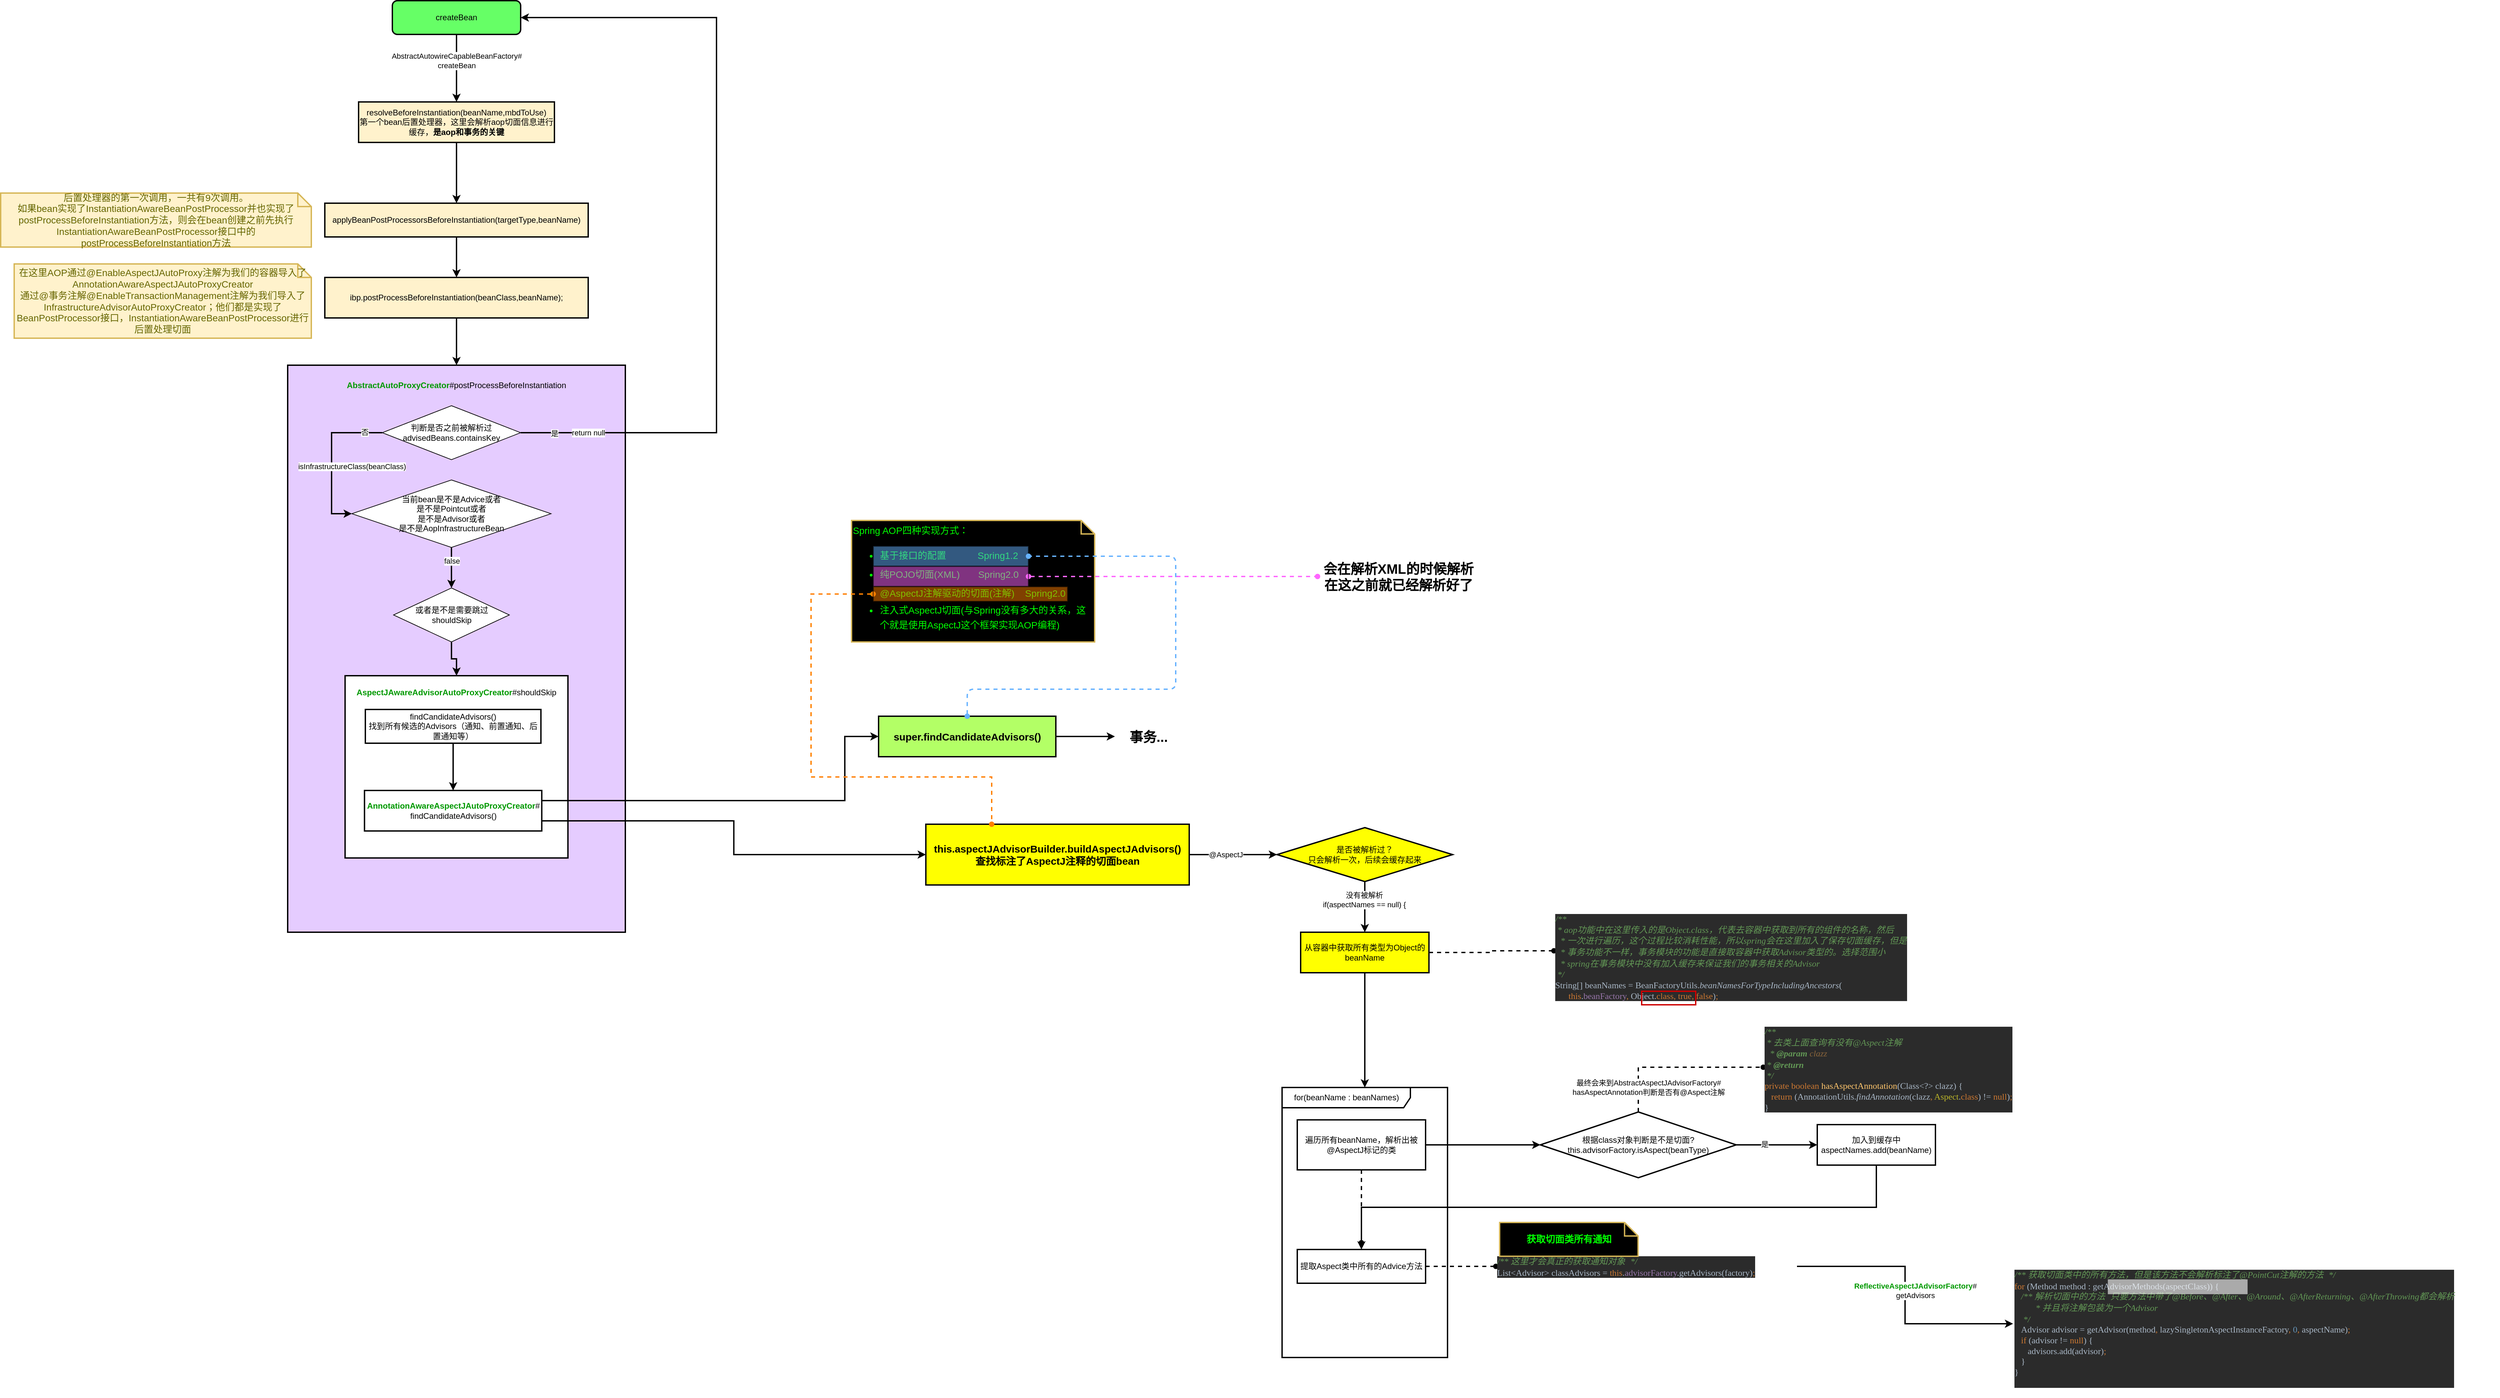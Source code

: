 <mxfile version="15.0.3" type="github" pages="2">
  <diagram id="2z5CUgGZHuWxxsyof4mT" name="第 1 页">
    <mxGraphModel dx="2092" dy="634" grid="1" gridSize="10" guides="1" tooltips="1" connect="1" arrows="1" fold="1" page="1" pageScale="1" pageWidth="827" pageHeight="1169" math="0" shadow="0">
      <root>
        <mxCell id="0" />
        <mxCell id="1" parent="0" />
        <mxCell id="qLPg8TqJx2OJkzEQIvHe-3" value="" style="edgeStyle=orthogonalEdgeStyle;rounded=0;orthogonalLoop=1;jettySize=auto;html=1;strokeWidth=2;entryX=0.5;entryY=0;entryDx=0;entryDy=0;" parent="1" source="qLPg8TqJx2OJkzEQIvHe-1" target="qLPg8TqJx2OJkzEQIvHe-4" edge="1">
          <mxGeometry relative="1" as="geometry">
            <mxPoint x="115" y="200" as="targetPoint" />
          </mxGeometry>
        </mxCell>
        <mxCell id="qLPg8TqJx2OJkzEQIvHe-5" value="AbstractAutowireCapableBeanFactory#&lt;br&gt;createBean" style="edgeLabel;html=1;align=center;verticalAlign=middle;resizable=0;points=[];" parent="qLPg8TqJx2OJkzEQIvHe-3" vertex="1" connectable="0">
          <mxGeometry x="-0.22" relative="1" as="geometry">
            <mxPoint as="offset" />
          </mxGeometry>
        </mxCell>
        <mxCell id="qLPg8TqJx2OJkzEQIvHe-1" value="createBean" style="rounded=1;whiteSpace=wrap;html=1;fillColor=#66FF66;strokeWidth=2;" parent="1" vertex="1">
          <mxGeometry x="20" y="70" width="190" height="50" as="geometry" />
        </mxCell>
        <mxCell id="qLPg8TqJx2OJkzEQIvHe-7" value="" style="edgeStyle=orthogonalEdgeStyle;rounded=0;orthogonalLoop=1;jettySize=auto;html=1;strokeWidth=2;" parent="1" source="qLPg8TqJx2OJkzEQIvHe-4" target="qLPg8TqJx2OJkzEQIvHe-6" edge="1">
          <mxGeometry relative="1" as="geometry" />
        </mxCell>
        <mxCell id="qLPg8TqJx2OJkzEQIvHe-4" value="resolveBeforeInstantiation(beanName,mbdToUse)&lt;br&gt;第一个bean后置处理器，这里会解析aop切面信息进行缓存，&lt;b&gt;是aop和事务的关键&lt;/b&gt;" style="rounded=0;whiteSpace=wrap;html=1;strokeWidth=2;fillColor=#FFF2CC;" parent="1" vertex="1">
          <mxGeometry x="-30" y="220" width="290" height="60" as="geometry" />
        </mxCell>
        <mxCell id="qLPg8TqJx2OJkzEQIvHe-10" value="" style="edgeStyle=orthogonalEdgeStyle;rounded=0;orthogonalLoop=1;jettySize=auto;html=1;strokeWidth=2;" parent="1" source="qLPg8TqJx2OJkzEQIvHe-6" target="qLPg8TqJx2OJkzEQIvHe-9" edge="1">
          <mxGeometry relative="1" as="geometry" />
        </mxCell>
        <mxCell id="qLPg8TqJx2OJkzEQIvHe-6" value="applyBeanPostProcessorsBeforeInstantiation(targetType,beanName)" style="rounded=0;whiteSpace=wrap;html=1;strokeWidth=2;fillColor=#FFF2CC;" parent="1" vertex="1">
          <mxGeometry x="-80" y="370" width="390" height="50" as="geometry" />
        </mxCell>
        <mxCell id="qLPg8TqJx2OJkzEQIvHe-8" value="后置处理器的第一次调用，一共有9次调用。&lt;br&gt;如果bean实现了InstantiationAwareBeanPostProcessor并也实现了postProcessBeforeInstantiation方法，则会在bean创建之前先执行InstantiationAwareBeanPostProcessor接口中的postProcessBeforeInstantiation方法" style="shape=note;strokeWidth=2;fontSize=14;size=20;whiteSpace=wrap;html=1;fillColor=#fff2cc;strokeColor=#d6b656;fontColor=#666600;rounded=0;verticalAlign=middle;" parent="1" vertex="1">
          <mxGeometry x="-560" y="355" width="460" height="80" as="geometry" />
        </mxCell>
        <mxCell id="qLPg8TqJx2OJkzEQIvHe-13" value="" style="edgeStyle=orthogonalEdgeStyle;rounded=0;orthogonalLoop=1;jettySize=auto;html=1;strokeWidth=2;" parent="1" source="qLPg8TqJx2OJkzEQIvHe-9" target="qLPg8TqJx2OJkzEQIvHe-12" edge="1">
          <mxGeometry relative="1" as="geometry" />
        </mxCell>
        <mxCell id="qLPg8TqJx2OJkzEQIvHe-9" value="ibp.postProcessBeforeInstantiation(beanClass,beanName);" style="whiteSpace=wrap;html=1;rounded=0;strokeWidth=2;fillColor=#FFF2CC;" parent="1" vertex="1">
          <mxGeometry x="-80" y="480" width="390" height="60" as="geometry" />
        </mxCell>
        <mxCell id="qLPg8TqJx2OJkzEQIvHe-11" value="在这里AOP通过@EnableAspectJAutoProxy注解为我们的容器导入了AnnotationAwareAspectJAutoProxyCreator&lt;br&gt;通过@事务注解@EnableTransactionManagement注解为我们导入了InfrastructureAdvisorAutoProxyCreator；他们都是实现了BeanPostProcessor接口，InstantiationAwareBeanPostProcessor进行后置处理切面" style="shape=note;strokeWidth=2;fontSize=14;size=20;whiteSpace=wrap;html=1;fillColor=#fff2cc;strokeColor=#d6b656;fontColor=#666600;rounded=0;verticalAlign=middle;" parent="1" vertex="1">
          <mxGeometry x="-540" y="460" width="440" height="110" as="geometry" />
        </mxCell>
        <mxCell id="qLPg8TqJx2OJkzEQIvHe-12" value="" style="whiteSpace=wrap;html=1;rounded=0;strokeWidth=2;fillColor=#E5CCFF;" parent="1" vertex="1">
          <mxGeometry x="-135" y="610" width="500" height="840" as="geometry" />
        </mxCell>
        <mxCell id="iQeJDAp7LOMuk4Yl4cxe-1" value="&lt;b&gt;&lt;font color=&quot;#009900&quot;&gt;AbstractAutoProxyCreator&lt;/font&gt;&lt;/b&gt;#postProcessBeforeInstantiation" style="text;html=1;strokeColor=none;fillColor=none;align=center;verticalAlign=middle;whiteSpace=wrap;rounded=0;" parent="1" vertex="1">
          <mxGeometry x="-70" y="620" width="370" height="40" as="geometry" />
        </mxCell>
        <mxCell id="iQeJDAp7LOMuk4Yl4cxe-3" style="edgeStyle=orthogonalEdgeStyle;rounded=0;orthogonalLoop=1;jettySize=auto;html=1;exitX=1;exitY=0.5;exitDx=0;exitDy=0;entryX=1;entryY=0.5;entryDx=0;entryDy=0;strokeWidth=2;" parent="1" source="iQeJDAp7LOMuk4Yl4cxe-2" target="qLPg8TqJx2OJkzEQIvHe-1" edge="1">
          <mxGeometry relative="1" as="geometry">
            <Array as="points">
              <mxPoint x="500" y="710" />
              <mxPoint x="500" y="95" />
            </Array>
          </mxGeometry>
        </mxCell>
        <mxCell id="iQeJDAp7LOMuk4Yl4cxe-4" value="return null" style="edgeLabel;html=1;align=center;verticalAlign=middle;resizable=0;points=[];" parent="iQeJDAp7LOMuk4Yl4cxe-3" vertex="1" connectable="0">
          <mxGeometry x="-0.831" relative="1" as="geometry">
            <mxPoint x="-1" as="offset" />
          </mxGeometry>
        </mxCell>
        <mxCell id="iQeJDAp7LOMuk4Yl4cxe-5" value="是" style="edgeLabel;html=1;align=center;verticalAlign=middle;resizable=0;points=[];" parent="iQeJDAp7LOMuk4Yl4cxe-3" vertex="1" connectable="0">
          <mxGeometry x="-0.916" y="-1" relative="1" as="geometry">
            <mxPoint as="offset" />
          </mxGeometry>
        </mxCell>
        <mxCell id="iQeJDAp7LOMuk4Yl4cxe-8" style="edgeStyle=orthogonalEdgeStyle;rounded=0;orthogonalLoop=1;jettySize=auto;html=1;exitX=0;exitY=0.5;exitDx=0;exitDy=0;entryX=0;entryY=0.5;entryDx=0;entryDy=0;strokeWidth=2;" parent="1" source="iQeJDAp7LOMuk4Yl4cxe-2" target="iQeJDAp7LOMuk4Yl4cxe-6" edge="1">
          <mxGeometry relative="1" as="geometry">
            <Array as="points">
              <mxPoint x="-70" y="710" />
              <mxPoint x="-70" y="830" />
            </Array>
          </mxGeometry>
        </mxCell>
        <mxCell id="iQeJDAp7LOMuk4Yl4cxe-9" value="否" style="edgeLabel;html=1;align=center;verticalAlign=middle;resizable=0;points=[];" parent="iQeJDAp7LOMuk4Yl4cxe-8" vertex="1" connectable="0">
          <mxGeometry x="-0.769" y="-1" relative="1" as="geometry">
            <mxPoint as="offset" />
          </mxGeometry>
        </mxCell>
        <mxCell id="iQeJDAp7LOMuk4Yl4cxe-10" value="isInfrastructureClass(beanClass)" style="edgeLabel;html=1;align=center;verticalAlign=middle;resizable=0;points=[];" parent="iQeJDAp7LOMuk4Yl4cxe-8" vertex="1" connectable="0">
          <mxGeometry x="0.084" y="-2" relative="1" as="geometry">
            <mxPoint x="32" y="3" as="offset" />
          </mxGeometry>
        </mxCell>
        <mxCell id="iQeJDAp7LOMuk4Yl4cxe-2" value="判断是否之前被解析过&lt;br&gt;advisedBeans.containsKey" style="rhombus;whiteSpace=wrap;html=1;" parent="1" vertex="1">
          <mxGeometry x="5" y="670" width="205" height="80" as="geometry" />
        </mxCell>
        <mxCell id="iQeJDAp7LOMuk4Yl4cxe-12" value="" style="edgeStyle=orthogonalEdgeStyle;rounded=0;orthogonalLoop=1;jettySize=auto;html=1;strokeWidth=2;" parent="1" source="iQeJDAp7LOMuk4Yl4cxe-6" target="iQeJDAp7LOMuk4Yl4cxe-7" edge="1">
          <mxGeometry relative="1" as="geometry" />
        </mxCell>
        <mxCell id="iQeJDAp7LOMuk4Yl4cxe-13" value="false" style="edgeLabel;html=1;align=center;verticalAlign=middle;resizable=0;points=[];" parent="iQeJDAp7LOMuk4Yl4cxe-12" vertex="1" connectable="0">
          <mxGeometry x="-0.339" relative="1" as="geometry">
            <mxPoint as="offset" />
          </mxGeometry>
        </mxCell>
        <mxCell id="iQeJDAp7LOMuk4Yl4cxe-6" value="当前bean是不是Advice或者&lt;br&gt;是不是Pointcut或者&lt;br&gt;是不是Advisor或者&lt;br&gt;是不是AopInfrastructureBean&lt;br&gt;" style="rhombus;whiteSpace=wrap;html=1;" parent="1" vertex="1">
          <mxGeometry x="-40" y="780" width="295" height="100" as="geometry" />
        </mxCell>
        <mxCell id="iQeJDAp7LOMuk4Yl4cxe-7" value="&lt;span&gt;或者是不是需要跳过&lt;br&gt;shouldSkip&lt;br&gt;&lt;/span&gt;" style="rhombus;whiteSpace=wrap;html=1;" parent="1" vertex="1">
          <mxGeometry x="21.75" y="940" width="171.5" height="80" as="geometry" />
        </mxCell>
        <mxCell id="iQeJDAp7LOMuk4Yl4cxe-14" value="" style="rounded=0;whiteSpace=wrap;html=1;strokeWidth=2;" parent="1" vertex="1">
          <mxGeometry x="-50" y="1070" width="330" height="270" as="geometry" />
        </mxCell>
        <mxCell id="iQeJDAp7LOMuk4Yl4cxe-15" value="&lt;font color=&quot;#009900&quot;&gt;&lt;b&gt;AspectJAwareAdvisorAutoProxyCreator&lt;/b&gt;&lt;/font&gt;#shouldSkip" style="text;html=1;strokeColor=none;fillColor=none;align=center;verticalAlign=middle;whiteSpace=wrap;rounded=0;" parent="1" vertex="1">
          <mxGeometry x="-30" y="1080" width="290" height="30" as="geometry" />
        </mxCell>
        <mxCell id="iQeJDAp7LOMuk4Yl4cxe-20" value="" style="edgeStyle=orthogonalEdgeStyle;rounded=0;orthogonalLoop=1;jettySize=auto;html=1;strokeWidth=2;entryX=0.5;entryY=0;entryDx=0;entryDy=0;" parent="1" source="iQeJDAp7LOMuk4Yl4cxe-16" target="iQeJDAp7LOMuk4Yl4cxe-22" edge="1">
          <mxGeometry relative="1" as="geometry">
            <mxPoint x="110" y="1220" as="targetPoint" />
          </mxGeometry>
        </mxCell>
        <mxCell id="iQeJDAp7LOMuk4Yl4cxe-16" value="findCandidateAdvisors()&lt;br&gt;找到所有候选的Advisors（通知、前置通知、后置通知等）" style="rounded=0;whiteSpace=wrap;html=1;strokeWidth=2;" parent="1" vertex="1">
          <mxGeometry x="-20" y="1120" width="260" height="50" as="geometry" />
        </mxCell>
        <mxCell id="iQeJDAp7LOMuk4Yl4cxe-24" value="" style="edgeStyle=orthogonalEdgeStyle;rounded=0;orthogonalLoop=1;jettySize=auto;html=1;strokeWidth=2;exitX=1;exitY=0.25;exitDx=0;exitDy=0;entryX=0;entryY=0.5;entryDx=0;entryDy=0;" parent="1" source="iQeJDAp7LOMuk4Yl4cxe-22" target="iQeJDAp7LOMuk4Yl4cxe-23" edge="1">
          <mxGeometry relative="1" as="geometry">
            <Array as="points">
              <mxPoint x="690" y="1255" />
              <mxPoint x="690" y="1160" />
            </Array>
          </mxGeometry>
        </mxCell>
        <mxCell id="AeU2hq5m6KdZr8ENlgC_-12" style="edgeStyle=orthogonalEdgeStyle;rounded=0;orthogonalLoop=1;jettySize=auto;html=1;exitX=1;exitY=0.75;exitDx=0;exitDy=0;startArrow=none;startFill=0;endArrow=classic;endFill=1;strokeWidth=2;" edge="1" parent="1" source="iQeJDAp7LOMuk4Yl4cxe-22" target="iQeJDAp7LOMuk4Yl4cxe-31">
          <mxGeometry relative="1" as="geometry" />
        </mxCell>
        <mxCell id="iQeJDAp7LOMuk4Yl4cxe-22" value="&lt;b&gt;&lt;font color=&quot;#009900&quot;&gt;AnnotationAwareAspectJAutoProxyCreator&lt;/font&gt;&lt;/b&gt;#&lt;br&gt;findCandidateAdvisors()" style="rounded=0;whiteSpace=wrap;html=1;strokeWidth=2;" parent="1" vertex="1">
          <mxGeometry x="-21.25" y="1240" width="262.5" height="60" as="geometry" />
        </mxCell>
        <mxCell id="iQeJDAp7LOMuk4Yl4cxe-26" value="" style="edgeStyle=orthogonalEdgeStyle;rounded=0;orthogonalLoop=1;jettySize=auto;html=1;strokeWidth=2;entryX=0;entryY=0.5;entryDx=0;entryDy=0;" parent="1" source="iQeJDAp7LOMuk4Yl4cxe-23" target="iQeJDAp7LOMuk4Yl4cxe-27" edge="1">
          <mxGeometry relative="1" as="geometry">
            <mxPoint x="676.25" y="1220" as="targetPoint" />
          </mxGeometry>
        </mxCell>
        <mxCell id="iQeJDAp7LOMuk4Yl4cxe-23" value="&lt;b&gt;&lt;font style=&quot;font-size: 15px&quot;&gt;super.findCandidateAdvisors()&lt;/font&gt;&lt;/b&gt;" style="rounded=0;whiteSpace=wrap;html=1;strokeWidth=2;fillColor=#B3FF66;" parent="1" vertex="1">
          <mxGeometry x="740" y="1130" width="262.5" height="60" as="geometry" />
        </mxCell>
        <mxCell id="iQeJDAp7LOMuk4Yl4cxe-30" value="" style="group" parent="1" vertex="1" connectable="0">
          <mxGeometry x="1090" y="1140" width="100" height="40" as="geometry" />
        </mxCell>
        <mxCell id="iQeJDAp7LOMuk4Yl4cxe-27" value="&lt;font style=&quot;font-size: 20px&quot;&gt;&lt;b&gt;事务...&lt;/b&gt;&lt;/font&gt;" style="text;html=1;strokeColor=none;fillColor=none;align=center;verticalAlign=middle;whiteSpace=wrap;rounded=0;" parent="iQeJDAp7LOMuk4Yl4cxe-30" vertex="1">
          <mxGeometry width="100" height="40" as="geometry" />
        </mxCell>
        <UserObject label="" link="https://viewer.diagrams.net/?highlight=0000ff&amp;edit=_blank&amp;layers=1&amp;nav=1&amp;title=AOP%E6%BA%90%E7%A0%81%E8%A7%A3%E6%9E%90.drawio#R7R1Zc5tI%2BrfsA1VOqqLiPh5Bx6y3EidjO5uZvLgQIIkZRGsB%2Bciv3764G4QOJFkjx%2BVA01z93SecNFy%2B%2FhbZq8UX4HoBJ%2FLuKyeNOFEUZF2H%2F6GRNzKiySoZmEe%2BSyflAw%2F%2BL48O8nR07bteXJqYABAk%2Fqo86IAw9JykNGZHEXgpT5uBoHzXlT33agMPjh3UR3%2F4brIgo7qo5eP%2F9vz5Ir2zoBrkyNJOJ9M3iRe2C14KQ9KYk4YRAAnZWr4OvQAtXrouz7rz4%2Fvz%2Bqfxa%2FYw%2FXk7vnt5cz%2BRi022OSV7hcgLk50v7f%2F%2BsnY%2B%2F%2FDD1cPP6dPTj%2F%2BAn6%2BfRPpqyVu6Xp4Ll4%2FugihZgDkI7WCcj1oRWIeuh67Kw718zmcAVnBQgIN%2FeUnyRnHBXicADi2SZUCPeq9%2B8kdh%2B090qYFC90av9Mp45y3dCZPo7Y98Itr9s3gsPw3vpefFSQT%2BziAPYWaRN0avWUGQDatL58VgHTley5JSbEnsaO4lLfOEDIUg7Xlg6cHHhudFXmAn%2FnP54WxKBPNsXg5ouEFhvQXc6UM%2B28Ga3iler7xoMPNDd2iHru%2FaiWe6z34MovjmQw1LyjjwsvAT72Fl43V5gXykDO%2BZHwRDEIAInyuZxlAeWy2wefaixHvdATr11UyvwtMXpkxMTPdfcpaQjS0K7EDlewKAXAPAKSjx%2BNSRioBN1CGdkjqUOnDGKmeJnCmgDWPI6QY31jkTjlh4Q%2BNMCR8acwZEGTWA72ZNI7g1R1v%2B7MYmxHRnL6E0hPIDXhZdmQ%2FXQfABDWgWEwM%2B21MokUtQswN%2FHsJtB4LEg0RlIYLxocgz6YGl77oEQbzY%2F2VP8fUQiqyAHyZ4tRSLU0ZtFEflMT05l4JFTGjG7EZK%2FMQPRKpAdIYlvdg39PCFKWA2iyEOVYGd3XN3%2BAtM%2BBsQzhNurCAIm2ob%2FOGINeF0jRtPOGvIGZM6RtA5BsQjA83Uh%2BjK%2BoQzTW4s47NM1pXhIZ3TeTRiDjE%2B4luQ0%2BEEfcyNNc6yOHOEJ8NbjNAhuAufH90C3pfHc%2BAtpMIhfGVzVGf1C7CcruPNbL7OTJoYf19sXpLLbF5isXmFweaNvti8KJ0Fn%2FdC10S6NGIagR3HvkMGJ35wOlEgdVWUlFPKAgYAEalYmNIg8Yw5y8C0Z3BmgYog6cIJlkap2lARxUKpQUiXShBIhAK6FDp9zOkWPd0yqeaFZkA2oMtTzw6R5NhPDzsHAhUHSolEZZ1BorJyRE1MZVAo4daryCuttvq%2FNcBc3Hb%2BnuOV%2F%2BSQxTORABclcYr%2BYeluYRFaPGgbU81Rs4MzECafZvbSD97SKaq9RBCjd4EUPY1sP0TawhKEoHq8fKUYkz66jjHQV0n%2BsJnAoS8Vr%2ByQ%2BVblp1VFQ1OUyj3IOWiGn0AlxGHdZfLxI0Pa0RF4mNz%2FuM%2FEf0TQsJ2F51LKsihBxUd9sq6gdyDr9KFmB7VD76UO99oL5soJ5Bcy5kMqkvumwtIBVKQDGAJlY1CLSLnMSaGUsryLgAfk%2BQoGQ5HDQ%2BVshEagSkc0sNKin4hY%2BloCkT8pNn089gP0hkqZLaAgrYHgFNL8hwVbgCgdeA5EMUOhignUKdAhrFmcEhhIe7kMYKQ0i9grpGIVrziPrbgMTpC9mug3N%2FBS8FzZ68HYK2WmdftYQca0ZeYC8Mpe%2B2GvLJ8G%2B5EeksgP59TjBBX4uiMsf5uOj%2B04mi6J9edKFn6TRjfY8haGrqm2Xb9Fn2pk02ttxlo4jK2VdLRiJkIzDo1vsA%2F7svq01MZLve%2Bpu6Vg88ks77uQBhEPbvRpHdwyuc8EwHlwfVw7XmBbW%2BA22NX7Rbi4YnwrD3c1RLhyNw6fwfD0%2FnuVjREFiLP8cOnYrq5hinBqxQ8oV50H5DXpWcWYafVCRuVCVYQk61C70MEc0fU4XQ1PkSdi1Ui6Xdz4ByDpbGEKAFZZEBZ7I2n96sf5R%2FhxLkJ%2FI85ga1yIyNTdwwoK6%2BhKGnI67epflAFxDg6vy7GKM3OMuBi1q811dWlt8I6OsVM0Y4LNLun2EJs5oc5VGmLL3F4avgVxjcHrqFfWeUDBNcaBBZKtIFVBVVr9zP2dJSlghyXaaAE5gRmBq0lzbiwJwz51%2BJxUD5H5cYgU6sfIDmPbSXwQfrFDe%2B4tkUp9VZp6ZBwmRiQaX1Fy8mb7wienVpq%2BReD1jYkmQxDO%2FPk6stEwJw4vA0AZdWfBipoTHKU7KTQSZo0Qx8i5RMbZ63MyQE%2Bon%2F2qY7w7HeOF%2BgHQlCnK49%2BB8yKP602IUmGkUQthfU%2F8IB483pt3D%2Bbw8fbr3ZM5%2Bu%2Ftw9f7J2ts3j3dmV%2FGH46JQvu%2F%2BhUzNmDGPQi8G4QeI2%2Fmhz7CisH918%2Fjp9u7yb358Hj%2Fffj4%2Ff4K9q3BvlpPCc9DizuB9AaiokwzkyTyp%2BvEe8BO1UzZ5ZPCHDJ486Hw4FcFqQ%2B%2FBtSfSVia5gJn0WisZiMbqaCuV8x2Rs5iLZzallOMHVdEk6cCvXAvOGKQ5%2BGRDk9voafpz5OTIsEl54Zled1XhenEgXBm5LvAVInSsvHBt3Ew4ntNQPT4tvJuQydYu344N0PHi%2BENmxD8hvVGfO33vUTsp%2FkKHwZXGsP0yIxrwkfKXLZ9qaZ74TR%2BcsMkWntka2YHsddw%2Fw%2BHesmNjON4uQgtMdPW0PORI5PG5iDuAfP4QxB62aRCcv9wyMOfXpY2vYxUDgoLjNx%2Bg7XyfS28wCjkuqZ5cAeszdFPmeahVLIzFFFOq0u2TfSo5jMwLtV3qod4oPyFaD69kSXMxJFMKG1%2ByBScygm46wGdJuj5KYKh5%2Bc0K2%2BQvUgy15LrkE6oKFjVZAd6MPBD79OiYDvj%2Bm2FJXHfixLSZGE0qq9SPVfyPclveGEHZX3SLgxk7xGXK6KBAFU1fwMxdtNwjFLmz5UJWUlz9%2BLnBYj8XxDN7L7zGw1FKjEPjVF2KvFynQ%2FKvQm%2Bd1x2WhK%2Ffcs5vaOcI9z5VDWoAqNbBA2O8oVgWIfi7jwQSwJmVqGQXOMMi7PkQog3q3NtuWDNZ8TCs3fXxEBo6D%2BRdzGQ4M9%2BWkz%2FfQzkd8wG%2BqZ8QelI%2BvJpSb%2Fei2QGIhIBQ%2BqSWdMS%2BHq3nnhhr9DmehlMIhw72yS%2ByzBHyhqFriDS%2FYJlyfPUstxYYD7BP3B8Htmu75WuMsM%2FbYwgFaeChm6WCVKps1G7g2wXKzaGqtZlO7N2IStsPzxKsDKd3wlV79rGq3duoHZVBIw9uQHb%2FpQr9qfOV7Cnb%2BuT0QUBRWYEGiCCMl5vaGFRalAR1zBxT89WIzPoi%2BDlSqswjVHZIKgMgpf6onexixfrTOm9d7o1OtKt2OC6PI4UTyHG7Ch1EQqz2E5V%2FEDQ5f3UZUqPn6pu%2Bv7UZ1E5CZ1Rp3LqOd7KqSxs7VR%2BzzTd0GpuOwyDC2C%2FFSZQamkU1ZJQERCGUkS%2BjfN16v3OkZU8wWFRl1HgmnWuuwyG09AVLLfQoeQ%2B%2F06DjNggIzGn3nyQNAHJMn30QqvBqgK2Xf%2B%2Bney6zbZbf%2BpauZ%2BYpjHUtbYY1OFlPZvAzlJq7GPBbSlq%2BpYaKeM4ktSosXnBYLP5TRbcvuLH4M9R%2FDBcFBem7zY0OMjFjyryemnlU1Q%2BX2kkXf3F%2B%2FMX6aT%2B4vQxKwqFNaLhG%2BS%2FGeHSY4ZSoSJ9w5QK5Ts4pGTg0ivLwonAjR2N%2FXi4jtBiB2%2B34TDycGUTq3X8Resjkl7tcKqzNBKD0eFU600jYTWbJ%2BBDnnyOlUxQyc%2BA6%2FLKSi5WUDa4hQu1DBSEHAwGhTQCcvX2PIJGgNM8NkZqW3fJwMKwMnvqCw%2BEqtiV61igM9TS3nLhxA5ZiMfPhSvmtO2cGbdRIvUtGzp7LKQGpDlOvpzGGwOj8FNWTzRDHMjFw%2BXLd82kE3it6h%2FROynCB1NiWBKQxCt42htf10s99i1oQEtZ79zbcBbZEL%2FXTrKO0nImEyopuJgXCzZU3iSxJOAYMiAf6pKFPK8LUXcbwl6Ze1cSJLEE9j2V3VSPVuSyDi1W0LJHZZgVdrk2lJpOpwoCAqMC8yvEuMh3vTpl9Ft3sYpAArEayilUZQkCTHUHqguazRxVdev3bKB1dj0N7YAJn46GSbMPvrTU2fyD23xlv5dTmdnSxqZuh9Uaf51XL%2BHL6VxVaV1DymQNnNhQ%2BKwOHLHSFiPGtWnYAQmitOIZMHCTH0PEuaUG%2BuzWmH4W5djcoPrUm7sLnDcv7V6qevTH61M%2FiDyoybeoBDcHus%2Bxa1mb3udf%2BMKHqtBFH6hrBREh9bTOp7J7UXXCAweVk0DNu8wIbkpq3YYF6VJZfYEl1gNo8jetGjqGu7eQUjP6YcQKs93xSbfkSC0svf966s1cWRsVjuxfpNWf87NSCcyKyqss96fQ22e%2BJMZHPa%2BxrWLIqov%2Fct%2FY%2BX4gFGsgtNMP5WXuPLKh07IonRHDKlrqOclR%2FsQIWG2ds9wXWVVzXYyuuS79ERW7MA05VFVW8JCq%2BBgC2xWwZSHMps%2BUng2UJFWrRABzl3jxI4ciIwTYH6CuXzk8vNvsQlxTzK5fmA5PaRteVNPk2ufYWtxLqNmxlra1zhjkyeFBJS2i012aXsUD23Xfq6HdatHQWsz32kGKbdxcYreoQxgyAs%2FI42DWf%2FaWzSOd5berSokcG82ocy0D7WwIyQ3lZEdK5BC0siFgGLs2PhJksYrhRy49TQnqXbVH24WXSLWVVuq8RGB5RWS5J14in2WDtF15CbdV2ljvvETuyEuk034rT61gZe2ji51ZiSJU7N6aN69vVlJ3EGWxn1x%2F7Y%2B3dO1w0ReLkcUKAERGJ6pMpTlKJyqZ5XioQOAkXzAUKnX%2BDL1OYq1Ub209ZJYvjWTkk2bdFv5UEjYNiWuMFv5J%2BKMbpvn1G%2BuDyOSoVfhCCjQlFWzvazgpsq5zp%2B1iQpB4bJwv9IOR0QyyLXYgoHqivug4LHnsqlNVUblasxkV%2FmA5Xabb%2FRL9W1C3lS8fCkO%2Bx170dfoXRHN4XkCSQ3NSCfzwb7K%2FSJJVjI0uaIBPXl5eBqsIOF4cg3DggCUce%2FaRR2KCTxEnykwwFN2WFFWRplNt5oqyy9u2S67bjo7F%2BlqKvwwc8Zc2EqBFEFdBkaDQSGNjvylIEvjktCWglTkdWXwT38yMV2idCNjtdGfmvyJcsOjzjMor5bihOPAd9GkQiDMRXSvXTqDlP0HjUCxMwGzmO1669%2B3uN%2FhX1uGfW5SRG3rJE1rVJ14crFBjw5P2SDo8Vqf9jlRpYBiqokHDQEd%2Fy60NJX4gK3WRog4ktfSvThVNc7agErhbIJR0KAIgKaoRkOUsvgAXkdD4%2Fw%3D%3D" id="iQeJDAp7LOMuk4Yl4cxe-28">
          <mxCell style="shape=image;html=1;verticalAlign=top;verticalLabelPosition=bottom;labelBackgroundColor=#ffffff;imageAspect=0;aspect=fixed;image=https://cdn2.iconfinder.com/data/icons/officeicons/PNG/48/Internet_link_02.png;rounded=0;fontSize=12;fontColor=#000000;strokeWidth=2;fillColor=#FFFFFF;gradientColor=#ffffff;" parent="iQeJDAp7LOMuk4Yl4cxe-30" vertex="1">
            <mxGeometry x="82" y="11" width="18" height="18" as="geometry" />
          </mxCell>
        </UserObject>
        <mxCell id="AeU2hq5m6KdZr8ENlgC_-14" value="" style="edgeStyle=orthogonalEdgeStyle;rounded=0;orthogonalLoop=1;jettySize=auto;html=1;startArrow=none;startFill=0;endArrow=classic;endFill=1;strokeColor=#000000;strokeWidth=2;" edge="1" parent="1" source="iQeJDAp7LOMuk4Yl4cxe-31" target="AeU2hq5m6KdZr8ENlgC_-13">
          <mxGeometry relative="1" as="geometry" />
        </mxCell>
        <mxCell id="AeU2hq5m6KdZr8ENlgC_-15" value="@AspectJ" style="edgeLabel;html=1;align=center;verticalAlign=middle;resizable=0;points=[];" vertex="1" connectable="0" parent="AeU2hq5m6KdZr8ENlgC_-14">
          <mxGeometry x="-0.289" y="1" relative="1" as="geometry">
            <mxPoint x="8" y="1" as="offset" />
          </mxGeometry>
        </mxCell>
        <mxCell id="iQeJDAp7LOMuk4Yl4cxe-31" value="&lt;font style=&quot;font-size: 15px&quot;&gt;&lt;b&gt;this.aspectJAdvisorBuilder.buildAspectJAdvisors()&lt;br&gt;查找标注了AspectJ注释的切面bean&lt;/b&gt;&lt;/font&gt;" style="rounded=0;whiteSpace=wrap;html=1;strokeWidth=2;fillColor=#FFFF00;" parent="1" vertex="1">
          <mxGeometry x="810" y="1290" width="390" height="90" as="geometry" />
        </mxCell>
        <mxCell id="AeU2hq5m6KdZr8ENlgC_-1" value="" style="edgeStyle=orthogonalEdgeStyle;rounded=0;orthogonalLoop=1;jettySize=auto;html=1;endArrow=classic;endFill=1;strokeWidth=2;entryX=0.5;entryY=0;entryDx=0;entryDy=0;" edge="1" parent="1" source="iQeJDAp7LOMuk4Yl4cxe-7" target="iQeJDAp7LOMuk4Yl4cxe-14">
          <mxGeometry relative="1" as="geometry">
            <mxPoint x="110" y="1070" as="targetPoint" />
          </mxGeometry>
        </mxCell>
        <mxCell id="AeU2hq5m6KdZr8ENlgC_-3" value="&lt;font color=&quot;#00ff00&quot;&gt;Spring AOP四种实现方式：&lt;br&gt;&lt;ul style=&quot;line-height: 200%&quot;&gt;&lt;li&gt;&lt;font color=&quot;#00ff00&quot;&gt;基于接口的配置&amp;nbsp; &amp;nbsp; &amp;nbsp; &amp;nbsp; &amp;nbsp; &amp;nbsp; Spring1.2&lt;/font&gt;&lt;/li&gt;&lt;li&gt;纯POJO切面(XML)&amp;nbsp; &amp;nbsp; &amp;nbsp; &amp;nbsp;Spring2.0&lt;/li&gt;&lt;li&gt;@AspectJ注解驱动的切面(注解)&amp;nbsp; &amp;nbsp; Spring2.0&lt;/li&gt;&lt;li style=&quot;line-height: 160%&quot;&gt;注入式AspectJ切面(与Spring没有多大的关系，这个就是使用AspectJ这个框架实现AOP编程)&lt;/li&gt;&lt;/ul&gt;&lt;/font&gt;" style="shape=note;strokeWidth=2;fontSize=14;size=20;whiteSpace=wrap;html=1;strokeColor=#d6b656;fontColor=#666600;rounded=0;verticalAlign=top;fillColor=#000000;align=left;" vertex="1" parent="1">
          <mxGeometry x="700" y="840" width="360" height="180" as="geometry" />
        </mxCell>
        <mxCell id="AeU2hq5m6KdZr8ENlgC_-4" value="" style="rounded=0;whiteSpace=wrap;html=1;strokeColor=#000000;strokeWidth=2;verticalAlign=top;opacity=50;fillColor=#66B2FF;" vertex="1" parent="1">
          <mxGeometry x="732" y="878" width="230" height="30" as="geometry" />
        </mxCell>
        <mxCell id="AeU2hq5m6KdZr8ENlgC_-5" value="" style="endArrow=oval;dashed=1;html=1;strokeWidth=2;edgeStyle=orthogonalEdgeStyle;strokeColor=#66B2FF;endFill=1;exitX=0.5;exitY=0;exitDx=0;exitDy=0;entryX=1;entryY=0.5;entryDx=0;entryDy=0;startArrow=oval;startFill=1;" edge="1" parent="1" source="iQeJDAp7LOMuk4Yl4cxe-23" target="AeU2hq5m6KdZr8ENlgC_-4">
          <mxGeometry width="50" height="50" relative="1" as="geometry">
            <mxPoint x="1180" y="800" as="sourcePoint" />
            <mxPoint x="1330" y="1110" as="targetPoint" />
            <Array as="points">
              <mxPoint x="871" y="1090" />
              <mxPoint x="1180" y="1090" />
              <mxPoint x="1180" y="893" />
            </Array>
          </mxGeometry>
        </mxCell>
        <mxCell id="AeU2hq5m6KdZr8ENlgC_-8" style="edgeStyle=orthogonalEdgeStyle;rounded=0;orthogonalLoop=1;jettySize=auto;html=1;exitX=1;exitY=0.5;exitDx=0;exitDy=0;entryX=0;entryY=0.5;entryDx=0;entryDy=0;startArrow=oval;startFill=1;endArrow=oval;endFill=1;strokeWidth=2;strokeColor=#FF66FF;dashed=1;" edge="1" parent="1" source="AeU2hq5m6KdZr8ENlgC_-6" target="AeU2hq5m6KdZr8ENlgC_-7">
          <mxGeometry relative="1" as="geometry" />
        </mxCell>
        <mxCell id="AeU2hq5m6KdZr8ENlgC_-6" value="" style="rounded=0;whiteSpace=wrap;html=1;strokeColor=#000000;strokeWidth=2;verticalAlign=top;opacity=50;fillColor=#FF66FF;" vertex="1" parent="1">
          <mxGeometry x="732" y="908" width="230" height="30" as="geometry" />
        </mxCell>
        <mxCell id="AeU2hq5m6KdZr8ENlgC_-7" value="&lt;font style=&quot;font-size: 20px&quot;&gt;&lt;b&gt;会在解析XML的时候解析&lt;br&gt;在这之前就已经解析好了&lt;/b&gt;&lt;/font&gt;" style="text;html=1;strokeColor=none;fillColor=none;align=center;verticalAlign=middle;whiteSpace=wrap;rounded=0;opacity=50;" vertex="1" parent="1">
          <mxGeometry x="1390" y="898" width="240" height="50" as="geometry" />
        </mxCell>
        <mxCell id="AeU2hq5m6KdZr8ENlgC_-11" value="" style="edgeStyle=orthogonalEdgeStyle;rounded=0;orthogonalLoop=1;jettySize=auto;html=1;dashed=1;startArrow=oval;startFill=1;endArrow=oval;endFill=1;strokeWidth=2;strokeColor=#FF8000;entryX=0.25;entryY=0;entryDx=0;entryDy=0;" edge="1" parent="1" source="AeU2hq5m6KdZr8ENlgC_-9" target="iQeJDAp7LOMuk4Yl4cxe-31">
          <mxGeometry relative="1" as="geometry">
            <mxPoint x="830" y="1270" as="targetPoint" />
            <Array as="points">
              <mxPoint x="640" y="949" />
              <mxPoint x="640" y="1220" />
              <mxPoint x="908" y="1220" />
            </Array>
          </mxGeometry>
        </mxCell>
        <mxCell id="AeU2hq5m6KdZr8ENlgC_-9" value="" style="rounded=0;whiteSpace=wrap;html=1;strokeColor=#000000;strokeWidth=2;verticalAlign=top;opacity=50;fillColor=#FF8000;" vertex="1" parent="1">
          <mxGeometry x="732" y="938" width="288" height="22" as="geometry" />
        </mxCell>
        <mxCell id="AeU2hq5m6KdZr8ENlgC_-17" value="" style="edgeStyle=orthogonalEdgeStyle;rounded=0;orthogonalLoop=1;jettySize=auto;html=1;startArrow=none;startFill=0;endArrow=classic;endFill=1;strokeColor=#000000;strokeWidth=2;entryX=0.5;entryY=0;entryDx=0;entryDy=0;" edge="1" parent="1" source="AeU2hq5m6KdZr8ENlgC_-13" target="AeU2hq5m6KdZr8ENlgC_-19">
          <mxGeometry relative="1" as="geometry">
            <mxPoint x="1460" y="1455.0" as="targetPoint" />
          </mxGeometry>
        </mxCell>
        <mxCell id="AeU2hq5m6KdZr8ENlgC_-18" value="没有被解析&lt;br&gt;if(aspectNames == null) {" style="edgeLabel;html=1;align=center;verticalAlign=middle;resizable=0;points=[];" vertex="1" connectable="0" parent="AeU2hq5m6KdZr8ENlgC_-17">
          <mxGeometry x="-0.283" y="-1" relative="1" as="geometry">
            <mxPoint as="offset" />
          </mxGeometry>
        </mxCell>
        <mxCell id="AeU2hq5m6KdZr8ENlgC_-13" value="是否被解析过？&lt;br&gt;只会解析一次，后续会缓存起来" style="rhombus;whiteSpace=wrap;html=1;rounded=0;strokeWidth=2;fillColor=#FFFF00;" vertex="1" parent="1">
          <mxGeometry x="1330" y="1295" width="260" height="80" as="geometry" />
        </mxCell>
        <mxCell id="AeU2hq5m6KdZr8ENlgC_-23" style="edgeStyle=orthogonalEdgeStyle;rounded=0;orthogonalLoop=1;jettySize=auto;html=1;exitX=1;exitY=0.5;exitDx=0;exitDy=0;startArrow=none;startFill=0;endArrow=oval;endFill=1;strokeColor=#000000;strokeWidth=2;entryX=0;entryY=0.5;entryDx=0;entryDy=0;dashed=1;" edge="1" parent="1" source="AeU2hq5m6KdZr8ENlgC_-19" target="AeU2hq5m6KdZr8ENlgC_-20">
          <mxGeometry relative="1" as="geometry">
            <mxPoint x="1760" y="1480" as="targetPoint" />
          </mxGeometry>
        </mxCell>
        <mxCell id="AeU2hq5m6KdZr8ENlgC_-25" value="" style="edgeStyle=orthogonalEdgeStyle;rounded=0;orthogonalLoop=1;jettySize=auto;html=1;startArrow=none;startFill=0;endArrow=classic;endFill=1;strokeColor=#000000;strokeWidth=2;" edge="1" parent="1" source="AeU2hq5m6KdZr8ENlgC_-19" target="AeU2hq5m6KdZr8ENlgC_-24">
          <mxGeometry relative="1" as="geometry" />
        </mxCell>
        <mxCell id="AeU2hq5m6KdZr8ENlgC_-19" value="从容器中获取所有类型为Object的beanName" style="whiteSpace=wrap;html=1;strokeColor=#000000;strokeWidth=2;verticalAlign=middle;fillColor=#FFFF00;" vertex="1" parent="1">
          <mxGeometry x="1365" y="1450" width="190" height="60" as="geometry" />
        </mxCell>
        <mxCell id="AeU2hq5m6KdZr8ENlgC_-22" value="" style="group" vertex="1" connectable="0" parent="1">
          <mxGeometry x="1740" y="1402.5" width="540" height="155" as="geometry" />
        </mxCell>
        <mxCell id="AeU2hq5m6KdZr8ENlgC_-20" value="&lt;pre style=&quot;background-color: #2b2b2b ; color: #a9b7c6 ; font-family: &amp;quot;jetbrains mono&amp;quot; ; font-size: 9.8pt&quot;&gt;&lt;span style=&quot;color: #629755 ; font-style: italic&quot;&gt;/**&lt;br&gt;&lt;/span&gt;&lt;span style=&quot;color: #629755 ; font-style: italic&quot;&gt; * aop&lt;/span&gt;&lt;span style=&quot;color: #629755 ; font-style: italic ; font-family: &amp;quot;courier new&amp;quot;&quot;&gt;功能中在这里传入的是&lt;/span&gt;&lt;span style=&quot;color: #629755 ; font-style: italic&quot;&gt;Object.class&lt;/span&gt;&lt;span style=&quot;color: #629755 ; font-style: italic ; font-family: &amp;quot;courier new&amp;quot;&quot;&gt;，代表去容器中获取到所有的组件的名称，然后&lt;br&gt;&lt;/span&gt;&lt;span style=&quot;color: #629755 ; font-style: italic ; font-family: &amp;quot;courier new&amp;quot;&quot;&gt; &lt;/span&gt;&lt;span style=&quot;color: #629755 ; font-style: italic&quot;&gt;* &lt;/span&gt;&lt;span style=&quot;color: #629755 ; font-style: italic ; font-family: &amp;quot;courier new&amp;quot;&quot;&gt;一次进行遍历，这个过程比较消耗性能，所以&lt;/span&gt;&lt;span style=&quot;color: #629755 ; font-style: italic&quot;&gt;spring&lt;/span&gt;&lt;span style=&quot;color: #629755 ; font-style: italic ; font-family: &amp;quot;courier new&amp;quot;&quot;&gt;会在这里加入了保存切面缓存，但是&lt;br&gt;&lt;/span&gt;&lt;span style=&quot;color: #629755 ; font-style: italic ; font-family: &amp;quot;courier new&amp;quot;&quot;&gt; &lt;/span&gt;&lt;span style=&quot;color: #629755 ; font-style: italic&quot;&gt;* &lt;/span&gt;&lt;span style=&quot;color: #629755 ; font-style: italic ; font-family: &amp;quot;courier new&amp;quot;&quot;&gt;事务功能不一样，事务模块的功能是直接取容器中获取&lt;/span&gt;&lt;span style=&quot;color: #629755 ; font-style: italic&quot;&gt;Advisor&lt;/span&gt;&lt;span style=&quot;color: #629755 ; font-style: italic ; font-family: &amp;quot;courier new&amp;quot;&quot;&gt;类型的。选择范围小&lt;br&gt;&lt;/span&gt;&lt;span style=&quot;color: #629755 ; font-style: italic ; font-family: &amp;quot;courier new&amp;quot;&quot;&gt; &lt;/span&gt;&lt;span style=&quot;color: #629755 ; font-style: italic&quot;&gt;* spring&lt;/span&gt;&lt;span style=&quot;color: #629755 ; font-style: italic ; font-family: &amp;quot;courier new&amp;quot;&quot;&gt;在事务模块中没有加入缓存来保证我们的事务相关的&lt;/span&gt;&lt;span style=&quot;color: #629755 ; font-style: italic&quot;&gt;Advisor&lt;br&gt;&lt;/span&gt;&lt;span style=&quot;color: #629755 ; font-style: italic&quot;&gt; */&lt;br&gt;&lt;/span&gt;String[] beanNames = BeanFactoryUtils.&lt;span style=&quot;font-style: italic&quot;&gt;beanNamesForTypeIncludingAncestors&lt;/span&gt;(&lt;br&gt;      &lt;span style=&quot;color: #cc7832&quot;&gt;this&lt;/span&gt;.&lt;span style=&quot;color: #9876aa&quot;&gt;beanFactory&lt;/span&gt;&lt;span style=&quot;color: #cc7832&quot;&gt;, &lt;/span&gt;Object.&lt;span style=&quot;color: #cc7832&quot;&gt;class, true, false&lt;/span&gt;)&lt;span style=&quot;color: #cc7832&quot;&gt;;&lt;/span&gt;&lt;/pre&gt;" style="text;whiteSpace=wrap;html=1;" vertex="1" parent="AeU2hq5m6KdZr8ENlgC_-22">
          <mxGeometry width="540" height="150" as="geometry" />
        </mxCell>
        <mxCell id="AeU2hq5m6KdZr8ENlgC_-21" value="" style="rounded=0;whiteSpace=wrap;html=1;strokeWidth=2;verticalAlign=middle;strokeColor=#CC0000;fillColor=none;" vertex="1" parent="AeU2hq5m6KdZr8ENlgC_-22">
          <mxGeometry x="130" y="135" width="80" height="20" as="geometry" />
        </mxCell>
        <mxCell id="AeU2hq5m6KdZr8ENlgC_-27" value="" style="group" vertex="1" connectable="0" parent="1">
          <mxGeometry x="1337.5" y="1680" width="245" height="400" as="geometry" />
        </mxCell>
        <mxCell id="AeU2hq5m6KdZr8ENlgC_-24" value="for(beanName : beanNames)" style="shape=umlFrame;whiteSpace=wrap;html=1;rounded=0;fontSize=12;fontColor=#000000;strokeWidth=2;fillColor=#FFFFFF;gradientColor=#ffffff;verticalAlign=middle;width=190;height=30;" vertex="1" parent="AeU2hq5m6KdZr8ENlgC_-27">
          <mxGeometry width="245" height="400" as="geometry" />
        </mxCell>
        <mxCell id="AeU2hq5m6KdZr8ENlgC_-26" value="遍历所有beanName，解析出被@AspectJ标记的类" style="rounded=0;whiteSpace=wrap;html=1;strokeWidth=2;verticalAlign=middle;" vertex="1" parent="AeU2hq5m6KdZr8ENlgC_-27">
          <mxGeometry x="22.5" y="47.959" width="190" height="74.074" as="geometry" />
        </mxCell>
        <mxCell id="AeU2hq5m6KdZr8ENlgC_-40" value="提取Aspect类中所有的Advice方法" style="rounded=0;whiteSpace=wrap;html=1;strokeWidth=2;verticalAlign=middle;" vertex="1" parent="AeU2hq5m6KdZr8ENlgC_-27">
          <mxGeometry x="22.5" y="240" width="190" height="50" as="geometry" />
        </mxCell>
        <mxCell id="AeU2hq5m6KdZr8ENlgC_-28" style="edgeStyle=orthogonalEdgeStyle;rounded=0;orthogonalLoop=1;jettySize=auto;html=1;exitX=1;exitY=0.5;exitDx=0;exitDy=0;startArrow=none;startFill=0;endArrow=classic;endFill=1;strokeColor=#000000;strokeWidth=2;entryX=0;entryY=0.5;entryDx=0;entryDy=0;" edge="1" parent="1" source="AeU2hq5m6KdZr8ENlgC_-26" target="AeU2hq5m6KdZr8ENlgC_-30">
          <mxGeometry relative="1" as="geometry">
            <mxPoint x="1750" y="1675" as="targetPoint" />
          </mxGeometry>
        </mxCell>
        <mxCell id="AeU2hq5m6KdZr8ENlgC_-32" style="edgeStyle=orthogonalEdgeStyle;rounded=0;orthogonalLoop=1;jettySize=auto;html=1;exitX=0.5;exitY=0;exitDx=0;exitDy=0;entryX=0;entryY=0.5;entryDx=0;entryDy=0;startArrow=none;startFill=0;endArrow=oval;endFill=1;strokeColor=#000000;strokeWidth=2;dashed=1;" edge="1" parent="1" source="AeU2hq5m6KdZr8ENlgC_-30" target="AeU2hq5m6KdZr8ENlgC_-31">
          <mxGeometry relative="1" as="geometry" />
        </mxCell>
        <mxCell id="AeU2hq5m6KdZr8ENlgC_-33" value="最终会来到AbstractAspectJAdvisorFactory#&lt;br&gt;hasAspectAnnotation判断是否有@Aspect注解" style="edgeLabel;html=1;align=center;verticalAlign=middle;resizable=0;points=[];" vertex="1" connectable="0" parent="AeU2hq5m6KdZr8ENlgC_-32">
          <mxGeometry x="-0.067" y="2" relative="1" as="geometry">
            <mxPoint x="-36" y="32" as="offset" />
          </mxGeometry>
        </mxCell>
        <mxCell id="AeU2hq5m6KdZr8ENlgC_-35" value="" style="edgeStyle=orthogonalEdgeStyle;rounded=0;orthogonalLoop=1;jettySize=auto;html=1;startArrow=none;startFill=0;endArrow=classic;endFill=1;strokeColor=#000000;strokeWidth=2;" edge="1" parent="1" source="AeU2hq5m6KdZr8ENlgC_-30" target="AeU2hq5m6KdZr8ENlgC_-34">
          <mxGeometry relative="1" as="geometry" />
        </mxCell>
        <mxCell id="AeU2hq5m6KdZr8ENlgC_-36" value="是" style="edgeLabel;html=1;align=center;verticalAlign=middle;resizable=0;points=[];" vertex="1" connectable="0" parent="AeU2hq5m6KdZr8ENlgC_-35">
          <mxGeometry x="-0.306" y="1" relative="1" as="geometry">
            <mxPoint as="offset" />
          </mxGeometry>
        </mxCell>
        <mxCell id="AeU2hq5m6KdZr8ENlgC_-30" value="根据class对象判断是不是切面?&lt;br&gt;this.advisorFactory.isAspect(beanType)" style="rhombus;whiteSpace=wrap;html=1;strokeColor=#000000;strokeWidth=2;fillColor=#ffffff;verticalAlign=middle;" vertex="1" parent="1">
          <mxGeometry x="1720" y="1716.25" width="290" height="97.5" as="geometry" />
        </mxCell>
        <mxCell id="AeU2hq5m6KdZr8ENlgC_-31" value="&lt;pre style=&quot;background-color: #2b2b2b ; color: #a9b7c6 ; font-family: &amp;quot;jetbrains mono&amp;quot; ; font-size: 9.8pt&quot;&gt;&lt;span style=&quot;color: #629755 ; font-style: italic&quot;&gt;/**&lt;br&gt;&lt;/span&gt;&lt;span style=&quot;color: #629755 ; font-style: italic&quot;&gt; * &lt;/span&gt;&lt;span style=&quot;color: #629755 ; font-style: italic ; font-family: &amp;quot;courier new&amp;quot;&quot;&gt;去类上面查询有没有&lt;/span&gt;&lt;span style=&quot;color: #629755 ; font-style: italic&quot;&gt;@Aspect&lt;/span&gt;&lt;span style=&quot;color: #629755 ; font-style: italic ; font-family: &amp;quot;courier new&amp;quot;&quot;&gt;注解&lt;br&gt;&lt;/span&gt;&lt;span style=&quot;color: #629755 ; font-style: italic ; font-family: &amp;quot;courier new&amp;quot;&quot;&gt; &lt;/span&gt;&lt;span style=&quot;color: #629755 ; font-style: italic&quot;&gt;* &lt;/span&gt;&lt;span style=&quot;color: #629755 ; font-weight: bold ; font-style: italic&quot;&gt;@param &lt;/span&gt;&lt;span style=&quot;color: #8a653b ; font-style: italic&quot;&gt;clazz&lt;br&gt;&lt;/span&gt;&lt;span style=&quot;color: #8a653b ; font-style: italic&quot;&gt; &lt;/span&gt;&lt;span style=&quot;color: #629755 ; font-style: italic&quot;&gt;* &lt;/span&gt;&lt;span style=&quot;color: #629755 ; font-weight: bold ; font-style: italic&quot;&gt;@return&lt;br&gt;&lt;/span&gt;&lt;span style=&quot;color: #629755 ; font-weight: bold ; font-style: italic&quot;&gt; &lt;/span&gt;&lt;span style=&quot;color: #629755 ; font-style: italic&quot;&gt;*/&lt;br&gt;&lt;/span&gt;&lt;span style=&quot;color: #cc7832&quot;&gt;private boolean &lt;/span&gt;&lt;span style=&quot;color: #ffc66d&quot;&gt;hasAspectAnnotation&lt;/span&gt;(Class&amp;lt;?&amp;gt; clazz) {&lt;br&gt;   &lt;span style=&quot;color: #cc7832&quot;&gt;return &lt;/span&gt;(AnnotationUtils.&lt;span style=&quot;font-style: italic&quot;&gt;findAnnotation&lt;/span&gt;(clazz&lt;span style=&quot;color: #cc7832&quot;&gt;, &lt;/span&gt;&lt;span style=&quot;color: #bbb529&quot;&gt;Aspect&lt;/span&gt;.&lt;span style=&quot;color: #cc7832&quot;&gt;class&lt;/span&gt;) != &lt;span style=&quot;color: #cc7832&quot;&gt;null&lt;/span&gt;)&lt;span style=&quot;color: #cc7832&quot;&gt;;&lt;br&gt;&lt;/span&gt;}&lt;/pre&gt;" style="text;whiteSpace=wrap;html=1;" vertex="1" parent="1">
          <mxGeometry x="2050" y="1570" width="450" height="160" as="geometry" />
        </mxCell>
        <mxCell id="AeU2hq5m6KdZr8ENlgC_-34" value="加入到缓存中&lt;br&gt;aspectNames.add(beanName)" style="whiteSpace=wrap;html=1;strokeWidth=2;" vertex="1" parent="1">
          <mxGeometry x="2130" y="1735" width="175" height="60" as="geometry" />
        </mxCell>
        <mxCell id="AeU2hq5m6KdZr8ENlgC_-44" style="edgeStyle=orthogonalEdgeStyle;rounded=0;orthogonalLoop=1;jettySize=auto;html=1;exitX=1;exitY=0.5;exitDx=0;exitDy=0;entryX=0;entryY=0.5;entryDx=0;entryDy=0;startArrow=none;startFill=0;endArrow=oval;endFill=1;strokeColor=#000000;strokeWidth=2;dashed=1;" edge="1" parent="1" source="AeU2hq5m6KdZr8ENlgC_-40" target="AeU2hq5m6KdZr8ENlgC_-42">
          <mxGeometry relative="1" as="geometry" />
        </mxCell>
        <mxCell id="AeU2hq5m6KdZr8ENlgC_-45" value="" style="group" vertex="1" connectable="0" parent="1">
          <mxGeometry x="1654" y="1880" width="446" height="100" as="geometry" />
        </mxCell>
        <mxCell id="AeU2hq5m6KdZr8ENlgC_-42" value="&lt;pre style=&quot;background-color: #2b2b2b ; color: #a9b7c6 ; font-family: &amp;quot;jetbrains mono&amp;quot; ; font-size: 9.8pt&quot;&gt;&lt;span style=&quot;color: #629755 ; font-style: italic&quot;&gt;/** &lt;/span&gt;&lt;span style=&quot;color: #629755 ; font-style: italic ; font-family: &amp;quot;courier new&amp;quot;&quot;&gt;这里才会真正的获取通知对象 &lt;/span&gt;&lt;span style=&quot;color: #629755 ; font-style: italic&quot;&gt;*/&lt;br&gt;&lt;/span&gt;List&amp;lt;Advisor&amp;gt; classAdvisors = &lt;span style=&quot;color: #cc7832&quot;&gt;this&lt;/span&gt;.&lt;span style=&quot;color: #9876aa&quot;&gt;advisorFactory&lt;/span&gt;.getAdvisors(factory)&lt;span style=&quot;color: #cc7832&quot;&gt;;&lt;/span&gt;&lt;/pre&gt;" style="text;whiteSpace=wrap;html=1;" vertex="1" parent="AeU2hq5m6KdZr8ENlgC_-45">
          <mxGeometry y="30" width="446" height="70" as="geometry" />
        </mxCell>
        <mxCell id="AeU2hq5m6KdZr8ENlgC_-43" value="&lt;font color=&quot;#00ff00&quot;&gt;&lt;b&gt;获取切面类所有通知&lt;/b&gt;&lt;/font&gt;" style="shape=note;strokeWidth=2;fontSize=14;size=20;whiteSpace=wrap;html=1;strokeColor=#d6b656;fontColor=#666600;rounded=0;verticalAlign=middle;fillColor=#000000;" vertex="1" parent="AeU2hq5m6KdZr8ENlgC_-45">
          <mxGeometry x="5.694" width="204.97" height="50" as="geometry" />
        </mxCell>
        <mxCell id="AeU2hq5m6KdZr8ENlgC_-41" value="" style="edgeStyle=orthogonalEdgeStyle;rounded=0;orthogonalLoop=1;jettySize=auto;html=1;startArrow=none;startFill=0;endArrow=classic;endFill=1;strokeColor=#000000;strokeWidth=2;exitX=0.5;exitY=1;exitDx=0;exitDy=0;" edge="1" parent="1" source="AeU2hq5m6KdZr8ENlgC_-34" target="AeU2hq5m6KdZr8ENlgC_-40">
          <mxGeometry relative="1" as="geometry" />
        </mxCell>
        <mxCell id="AeU2hq5m6KdZr8ENlgC_-46" style="edgeStyle=orthogonalEdgeStyle;rounded=0;orthogonalLoop=1;jettySize=auto;html=1;exitX=0.5;exitY=1;exitDx=0;exitDy=0;dashed=1;startArrow=none;startFill=0;endArrow=oval;endFill=1;strokeColor=#000000;strokeWidth=2;" edge="1" parent="1" source="AeU2hq5m6KdZr8ENlgC_-26">
          <mxGeometry relative="1" as="geometry">
            <mxPoint x="1455" y="1910" as="targetPoint" />
          </mxGeometry>
        </mxCell>
        <mxCell id="AeU2hq5m6KdZr8ENlgC_-47" style="edgeStyle=orthogonalEdgeStyle;rounded=0;orthogonalLoop=1;jettySize=auto;html=1;exitX=1;exitY=0.5;exitDx=0;exitDy=0;startArrow=none;startFill=0;endArrow=classic;endFill=1;strokeColor=#000000;strokeWidth=2;entryX=0;entryY=0.5;entryDx=0;entryDy=0;" edge="1" parent="1" source="AeU2hq5m6KdZr8ENlgC_-42" target="AeU2hq5m6KdZr8ENlgC_-49">
          <mxGeometry relative="1" as="geometry">
            <mxPoint x="2350" y="1945" as="targetPoint" />
          </mxGeometry>
        </mxCell>
        <mxCell id="AeU2hq5m6KdZr8ENlgC_-48" value="&lt;b&gt;&lt;font color=&quot;#009900&quot;&gt;ReflectiveAspectJAdvisorFactory&lt;/font&gt;&lt;/b&gt;#&lt;br&gt;getAdvisors" style="edgeLabel;html=1;align=center;verticalAlign=middle;resizable=0;points=[];" vertex="1" connectable="0" parent="AeU2hq5m6KdZr8ENlgC_-47">
          <mxGeometry x="-0.168" y="1" relative="1" as="geometry">
            <mxPoint x="14" y="27" as="offset" />
          </mxGeometry>
        </mxCell>
        <mxCell id="AeU2hq5m6KdZr8ENlgC_-49" value="&lt;pre style=&quot;background-color: #2b2b2b ; color: #a9b7c6 ; font-family: &amp;#34;jetbrains mono&amp;#34; ; font-size: 9.8pt&quot;&gt;&lt;span style=&quot;color: #629755 ; font-style: italic&quot;&gt;/** &lt;/span&gt;&lt;span style=&quot;color: #629755 ; font-style: italic ; font-family: &amp;#34;courier new&amp;#34;&quot;&gt;获取切面类中的所有方法，但是该方法不会解析标注了&lt;/span&gt;&lt;span style=&quot;color: #629755 ; font-style: italic&quot;&gt;@PointCut&lt;/span&gt;&lt;span style=&quot;color: #629755 ; font-style: italic ; font-family: &amp;#34;courier new&amp;#34;&quot;&gt;注解的方法 &lt;/span&gt;&lt;span style=&quot;color: #629755 ; font-style: italic&quot;&gt;*/&lt;br&gt;&lt;/span&gt;&lt;span style=&quot;color: #cc7832&quot;&gt;for &lt;/span&gt;(Method method : getAdvisorMethods(aspectClass)) {&lt;span style=&quot;color: #808080&quot;&gt;&lt;br&gt;&lt;/span&gt;&lt;span style=&quot;color: #808080&quot;&gt;   &lt;/span&gt;&lt;span style=&quot;color: #629755 ; font-style: italic&quot;&gt;/** &lt;/span&gt;&lt;span style=&quot;color: #629755 ; font-style: italic ; font-family: &amp;#34;courier new&amp;#34;&quot;&gt;解析切面中的方法 只要方法中带了&lt;/span&gt;&lt;span style=&quot;color: #629755 ; font-style: italic&quot;&gt;@Before&lt;/span&gt;&lt;span style=&quot;color: #629755 ; font-style: italic ; font-family: &amp;#34;courier new&amp;#34;&quot;&gt;、&lt;/span&gt;&lt;span style=&quot;color: #629755 ; font-style: italic&quot;&gt;@After&lt;/span&gt;&lt;span style=&quot;color: #629755 ; font-style: italic ; font-family: &amp;#34;courier new&amp;#34;&quot;&gt;、&lt;/span&gt;&lt;span style=&quot;color: #629755 ; font-style: italic&quot;&gt;@Around&lt;/span&gt;&lt;span style=&quot;color: #629755 ; font-style: italic ; font-family: &amp;#34;courier new&amp;#34;&quot;&gt;、&lt;/span&gt;&lt;span style=&quot;color: #629755 ; font-style: italic&quot;&gt;@AfterReturning&lt;/span&gt;&lt;span style=&quot;color: #629755 ; font-style: italic ; font-family: &amp;#34;courier new&amp;#34;&quot;&gt;、&lt;/span&gt;&lt;span style=&quot;color: #629755 ; font-style: italic&quot;&gt;@AfterThrowing&lt;/span&gt;&lt;span style=&quot;color: #629755 ; font-style: italic ; font-family: &amp;#34;courier new&amp;#34;&quot;&gt;都会解析&lt;br&gt;&lt;/span&gt;&lt;span style=&quot;color: #629755 ; font-style: italic ; font-family: &amp;#34;courier new&amp;#34;&quot;&gt;    &lt;/span&gt;&lt;span style=&quot;color: #629755 ; font-style: italic&quot;&gt;* &lt;/span&gt;&lt;span style=&quot;color: #629755 ; font-style: italic ; font-family: &amp;#34;courier new&amp;#34;&quot;&gt;并且将注解包装为一个&lt;/span&gt;&lt;span style=&quot;color: #629755 ; font-style: italic&quot;&gt;Advisor&lt;br&gt;&lt;/span&gt;&lt;span style=&quot;color: #629755 ; font-style: italic&quot;&gt;    */&lt;br&gt;&lt;/span&gt;&lt;span style=&quot;color: #629755 ; font-style: italic&quot;&gt;   &lt;/span&gt;Advisor advisor = getAdvisor(method&lt;span style=&quot;color: #cc7832&quot;&gt;, &lt;/span&gt;lazySingletonAspectInstanceFactory&lt;span style=&quot;color: #cc7832&quot;&gt;, &lt;/span&gt;&lt;span style=&quot;color: #6897bb&quot;&gt;0&lt;/span&gt;&lt;span style=&quot;color: #cc7832&quot;&gt;, &lt;/span&gt;aspectName)&lt;span style=&quot;color: #cc7832&quot;&gt;;&lt;br&gt;&lt;/span&gt;&lt;span style=&quot;color: #cc7832&quot;&gt;   if &lt;/span&gt;(advisor != &lt;span style=&quot;color: #cc7832&quot;&gt;null&lt;/span&gt;) {&lt;br&gt;      advisors.add(advisor)&lt;span style=&quot;color: #cc7832&quot;&gt;;&lt;br&gt;&lt;/span&gt;&lt;span style=&quot;color: #cc7832&quot;&gt;   &lt;/span&gt;}&lt;br&gt;}&lt;br&gt;&lt;br&gt;&lt;/pre&gt;" style="text;whiteSpace=wrap;html=1;" vertex="1" parent="1">
          <mxGeometry x="2420" y="1930" width="720" height="200" as="geometry" />
        </mxCell>
        <mxCell id="AeU2hq5m6KdZr8ENlgC_-50" value="" style="rounded=0;whiteSpace=wrap;html=1;strokeColor=#000000;strokeWidth=0;verticalAlign=middle;fillColor=#FFFFFF;opacity=60;" vertex="1" parent="1">
          <mxGeometry x="2560" y="1964" width="207" height="22" as="geometry" />
        </mxCell>
      </root>
    </mxGraphModel>
  </diagram>
  <diagram id="0Uptjd44pe4Rfi0elNdB" name="事务-解析advisor">
    <mxGraphModel dx="1488" dy="746" grid="1" gridSize="10" guides="1" tooltips="1" connect="1" arrows="1" fold="1" page="1" pageScale="1" pageWidth="827" pageHeight="1169" math="0" shadow="0">
      <root>
        <mxCell id="v8cWUvuZ9zfSbZIENwyd-0" />
        <mxCell id="v8cWUvuZ9zfSbZIENwyd-1" parent="v8cWUvuZ9zfSbZIENwyd-0" />
        <mxCell id="iQwucLWinpSZb__WJoZx-2" style="edgeStyle=orthogonalEdgeStyle;rounded=0;orthogonalLoop=1;jettySize=auto;html=1;exitX=1;exitY=0.5;exitDx=0;exitDy=0;entryX=0.5;entryY=0;entryDx=0;entryDy=0;strokeWidth=2;" edge="1" parent="v8cWUvuZ9zfSbZIENwyd-1" source="iQwucLWinpSZb__WJoZx-0" target="iQwucLWinpSZb__WJoZx-1">
          <mxGeometry relative="1" as="geometry" />
        </mxCell>
        <mxCell id="iQwucLWinpSZb__WJoZx-0" value="super.findCandidateAdvisors()" style="rounded=0;whiteSpace=wrap;html=1;fillColor=#A9C4EB;strokeWidth=2;" vertex="1" parent="v8cWUvuZ9zfSbZIENwyd-1">
          <mxGeometry x="100" y="200" width="200" height="60" as="geometry" />
        </mxCell>
        <mxCell id="iQwucLWinpSZb__WJoZx-4" value="" style="edgeStyle=orthogonalEdgeStyle;rounded=0;orthogonalLoop=1;jettySize=auto;html=1;strokeWidth=2;" edge="1" parent="v8cWUvuZ9zfSbZIENwyd-1" source="iQwucLWinpSZb__WJoZx-1" target="iQwucLWinpSZb__WJoZx-3">
          <mxGeometry relative="1" as="geometry" />
        </mxCell>
        <mxCell id="iQwucLWinpSZb__WJoZx-5" value="没有被解析&lt;br&gt;if(advisorNames == null) {" style="edgeLabel;html=1;align=center;verticalAlign=middle;resizable=0;points=[];" vertex="1" connectable="0" parent="iQwucLWinpSZb__WJoZx-4">
          <mxGeometry x="-0.26" relative="1" as="geometry">
            <mxPoint as="offset" />
          </mxGeometry>
        </mxCell>
        <mxCell id="iQwucLWinpSZb__WJoZx-1" value="是否被解析过？&lt;br&gt;这里只会解析一次，后续保存到缓存中" style="rhombus;whiteSpace=wrap;html=1;strokeWidth=2;fillColor=#A9C4EB;" vertex="1" parent="v8cWUvuZ9zfSbZIENwyd-1">
          <mxGeometry x="340" y="300" width="250" height="90" as="geometry" />
        </mxCell>
        <mxCell id="iQwucLWinpSZb__WJoZx-23" value="" style="edgeStyle=orthogonalEdgeStyle;rounded=0;orthogonalLoop=1;jettySize=auto;html=1;endArrow=classic;endFill=1;strokeWidth=2;" edge="1" parent="v8cWUvuZ9zfSbZIENwyd-1" source="iQwucLWinpSZb__WJoZx-3" target="iQwucLWinpSZb__WJoZx-15">
          <mxGeometry relative="1" as="geometry" />
        </mxCell>
        <mxCell id="iQwucLWinpSZb__WJoZx-3" value="从容器中获取所有类型为Advisor的beanName" style="rounded=0;whiteSpace=wrap;html=1;strokeWidth=2;fillColor=#A9C4EB;" vertex="1" parent="v8cWUvuZ9zfSbZIENwyd-1">
          <mxGeometry x="342.5" y="480" width="245" height="60" as="geometry" />
        </mxCell>
        <mxCell id="iQwucLWinpSZb__WJoZx-6" value="&lt;pre style=&quot;background-color: #2b2b2b ; color: #a9b7c6 ; font-family: &amp;quot;jetbrains mono&amp;quot; ; font-size: 9.8pt&quot;&gt;&lt;span style=&quot;color: #629755 ; font-style: italic&quot;&gt;/**&lt;br&gt;&lt;/span&gt;&lt;span style=&quot;color: #629755 ; font-style: italic&quot;&gt; * cachedAdvisorBeanNames&lt;/span&gt;&lt;span style=&quot;color: #629755 ; font-style: italic ; font-family: &amp;quot;courier new&amp;quot;&quot;&gt;是用来保存我们的&lt;/span&gt;&lt;span style=&quot;color: #629755 ; font-style: italic&quot;&gt;Advisor&lt;/span&gt;&lt;span style=&quot;color: #629755 ; font-style: italic ; font-family: &amp;quot;courier new&amp;quot;&quot;&gt;全类名称的&lt;br&gt;&lt;/span&gt;&lt;span style=&quot;color: #629755 ; font-style: italic ; font-family: &amp;quot;courier new&amp;quot;&quot;&gt; &lt;/span&gt;&lt;span style=&quot;color: #629755 ; font-style: italic&quot;&gt;* &lt;/span&gt;&lt;span style=&quot;color: #629755 ; font-style: italic ; font-family: &amp;quot;courier new&amp;quot;&quot;&gt;会在第一个单实例&lt;/span&gt;&lt;span style=&quot;color: #629755 ; font-style: italic&quot;&gt;bean&lt;/span&gt;&lt;span style=&quot;color: #629755 ; font-style: italic ; font-family: &amp;quot;courier new&amp;quot;&quot;&gt;的时候会把这个&lt;/span&gt;&lt;span style=&quot;color: #629755 ; font-style: italic&quot;&gt;Advisor&lt;/span&gt;&lt;span style=&quot;color: #629755 ; font-style: italic ; font-family: &amp;quot;courier new&amp;quot;&quot;&gt;名解析出来&lt;br&gt;&lt;/span&gt;&lt;span style=&quot;color: #629755 ; font-style: italic ; font-family: &amp;quot;courier new&amp;quot;&quot;&gt; &lt;/span&gt;&lt;span style=&quot;color: #629755 ; font-style: italic&quot;&gt;*/&lt;br&gt;&lt;/span&gt;String[] advisorNames = &lt;span style=&quot;color: #cc7832&quot;&gt;this&lt;/span&gt;.&lt;span style=&quot;color: #9876aa&quot;&gt;cachedAdvisorBeanNames&lt;/span&gt;&lt;span style=&quot;color: #cc7832&quot;&gt;;&lt;/span&gt;&lt;/pre&gt;" style="text;whiteSpace=wrap;html=1;" vertex="1" parent="v8cWUvuZ9zfSbZIENwyd-1">
          <mxGeometry x="780" y="290" width="400" height="110" as="geometry" />
        </mxCell>
        <mxCell id="iQwucLWinpSZb__WJoZx-7" value="" style="endArrow=oval;dashed=1;html=1;strokeWidth=2;exitX=1;exitY=0.5;exitDx=0;exitDy=0;entryX=0;entryY=0.5;entryDx=0;entryDy=0;endFill=0;" edge="1" parent="v8cWUvuZ9zfSbZIENwyd-1" source="iQwucLWinpSZb__WJoZx-1" target="iQwucLWinpSZb__WJoZx-6">
          <mxGeometry width="50" height="50" relative="1" as="geometry">
            <mxPoint x="640" y="460" as="sourcePoint" />
            <mxPoint x="690" y="410" as="targetPoint" />
          </mxGeometry>
        </mxCell>
        <mxCell id="iQwucLWinpSZb__WJoZx-10" value="" style="group" vertex="1" connectable="0" parent="v8cWUvuZ9zfSbZIENwyd-1">
          <mxGeometry x="780" y="410" width="650" height="210" as="geometry" />
        </mxCell>
        <mxCell id="iQwucLWinpSZb__WJoZx-8" value="&lt;pre style=&quot;background-color: #2b2b2b ; color: #a9b7c6 ; font-family: &amp;quot;jetbrains mono&amp;quot; ; font-size: 9.8pt&quot;&gt;&lt;span style=&quot;color: #629755 ; font-style: italic&quot;&gt;/**&lt;br&gt;&lt;/span&gt;&lt;span style=&quot;color: #629755 ; font-style: italic&quot;&gt; * &lt;/span&gt;&lt;span style=&quot;color: #629755 ; font-style: italic ; font-family: &amp;quot;courier new&amp;quot;&quot;&gt;找到所有包含&lt;/span&gt;&lt;span style=&quot;color: #629755 ; font-style: italic&quot;&gt;Advisor&lt;/span&gt;&lt;span style=&quot;color: #629755 ; font-style: italic ; font-family: &amp;quot;courier new&amp;quot;&quot;&gt;的&lt;/span&gt;&lt;span style=&quot;color: #629755 ; font-style: italic&quot;&gt;bean&lt;/span&gt;&lt;span style=&quot;color: #629755 ; font-style: italic ; font-family: &amp;quot;courier new&amp;quot;&quot;&gt;名字&lt;br&gt;&lt;/span&gt;&lt;span style=&quot;color: #629755 ; font-style: italic ; font-family: &amp;quot;courier new&amp;quot;&quot;&gt; &lt;/span&gt;&lt;span style=&quot;color: #629755 ; font-style: italic&quot;&gt;* &lt;/span&gt;&lt;span style=&quot;color: #629755 ; font-style: italic ; font-family: &amp;quot;courier new&amp;quot;&quot;&gt;去找我们的容器中读取实现了&lt;/span&gt;&lt;span style=&quot;color: #629755 ; font-style: italic&quot;&gt;Advisor&lt;/span&gt;&lt;span style=&quot;color: #629755 ; font-style: italic ; font-family: &amp;quot;courier new&amp;quot;&quot;&gt;接口的实现类，而我们的事务注解&lt;/span&gt;&lt;span style=&quot;color: #629755 ; font-style: italic&quot;&gt;@EnableTransactionManagement&lt;br&gt;&lt;/span&gt;&lt;span style=&quot;color: #629755 ; font-style: italic&quot;&gt; * &lt;/span&gt;&lt;span style=&quot;color: #629755 ; font-style: italic ; font-family: &amp;quot;courier new&amp;quot;&quot;&gt;导入了一个叫&lt;/span&gt;&lt;span style=&quot;color: #629755 ; font-style: italic&quot;&gt;ProxyTransactionManagementConfiguration,&lt;/span&gt;&lt;span style=&quot;color: #629755 ; font-style: italic ; font-family: &amp;quot;courier new&amp;quot;&quot;&gt;而在这个配置类中配置了：&lt;br&gt;&lt;/span&gt;&lt;span style=&quot;color: #629755 ; font-style: italic ; font-family: &amp;quot;courier new&amp;quot;&quot;&gt; &lt;/span&gt;&lt;span style=&quot;color: #629755 ; font-style: italic&quot;&gt;* &lt;/span&gt;&lt;span style=&quot;color: #629755 ; font-weight: bold ; font-style: italic&quot;&gt;@Bean(name=TransactionManagementConfigUtils.TRANSACTION_ADVISOR_BEAN_NAME)&lt;br&gt;&lt;/span&gt;&lt;span style=&quot;color: #629755 ; font-weight: bold ; font-style: italic&quot;&gt; &lt;/span&gt;&lt;span style=&quot;color: #629755 ; font-style: italic&quot;&gt;* &lt;/span&gt;&lt;span style=&quot;color: #629755 ; font-weight: bold ; font-style: italic&quot;&gt;@Role(BeanDefinition.ROLE_INFRASTRUCTURE)&lt;br&gt;&lt;/span&gt;&lt;span style=&quot;color: #629755 ; font-weight: bold ; font-style: italic&quot;&gt; &lt;/span&gt;&lt;span style=&quot;color: #629755 ; font-style: italic&quot;&gt;* public BeanFactoryTransactionAttributeSourceAdvisor transactionAdvisor();&lt;br&gt;&lt;/span&gt;&lt;span style=&quot;color: #629755 ; font-style: italic&quot;&gt; * &lt;/span&gt;&lt;span style=&quot;color: #629755 ; font-style: italic ; font-family: &amp;quot;courier new&amp;quot;&quot;&gt;然后把他的名字获取出来保存到本类的属性变量&lt;/span&gt;&lt;span style=&quot;color: #629755 ; font-style: italic&quot;&gt;cachedAdvisorBeanNames&lt;/span&gt;&lt;span style=&quot;color: #629755 ; font-style: italic ; font-family: &amp;quot;courier new&amp;quot;&quot;&gt;中&lt;br&gt;&lt;/span&gt;&lt;span style=&quot;color: #629755 ; font-style: italic ; font-family: &amp;quot;courier new&amp;quot;&quot;&gt; &lt;/span&gt;&lt;span style=&quot;color: #629755 ; font-style: italic&quot;&gt;*/&lt;br&gt;&lt;/span&gt;advisorNames = BeanFactoryUtils.&lt;span style=&quot;font-style: italic&quot;&gt;beanNamesForTypeIncludingAncestors&lt;/span&gt;(&lt;br&gt;      &lt;span style=&quot;color: #cc7832&quot;&gt;this&lt;/span&gt;.&lt;span style=&quot;color: #9876aa&quot;&gt;beanFactory&lt;/span&gt;&lt;span style=&quot;color: #cc7832&quot;&gt;, &lt;/span&gt;Advisor.&lt;span style=&quot;color: #cc7832&quot;&gt;class, true, false&lt;/span&gt;)&lt;span style=&quot;color: #cc7832&quot;&gt;;&lt;/span&gt;&lt;/pre&gt;" style="text;whiteSpace=wrap;html=1;" vertex="1" parent="iQwucLWinpSZb__WJoZx-10">
          <mxGeometry width="650" height="210" as="geometry" />
        </mxCell>
        <mxCell id="iQwucLWinpSZb__WJoZx-9" value="" style="rounded=0;whiteSpace=wrap;html=1;strokeWidth=2;fillColor=none;strokeColor=#CC0000;" vertex="1" parent="iQwucLWinpSZb__WJoZx-10">
          <mxGeometry x="130" y="180" width="90" height="20" as="geometry" />
        </mxCell>
        <mxCell id="iQwucLWinpSZb__WJoZx-11" value="" style="endArrow=oval;dashed=1;html=1;strokeWidth=2;exitX=1;exitY=0.5;exitDx=0;exitDy=0;entryX=0;entryY=0.5;entryDx=0;entryDy=0;endFill=0;" edge="1" parent="v8cWUvuZ9zfSbZIENwyd-1" source="iQwucLWinpSZb__WJoZx-3" target="iQwucLWinpSZb__WJoZx-8">
          <mxGeometry width="50" height="50" relative="1" as="geometry">
            <mxPoint x="590" y="524.5" as="sourcePoint" />
            <mxPoint x="780" y="524.5" as="targetPoint" />
          </mxGeometry>
        </mxCell>
        <mxCell id="iQwucLWinpSZb__WJoZx-12" value="&lt;pre style=&quot;background-color: rgb(43 , 43 , 43) ; color: rgb(169 , 183 , 198) ; font-family: &amp;#34;jetbrains mono&amp;#34; ; font-size: 9.8pt ; line-height: 100%&quot;&gt;&lt;span style=&quot;color: #cc7832&quot;&gt;this&lt;/span&gt;.&lt;span style=&quot;color: #9876aa&quot;&gt;cachedAdvisorBeanNames &lt;/span&gt;= advisorNames&lt;span style=&quot;color: #cc7832&quot;&gt;;&lt;/span&gt;&lt;/pre&gt;" style="text;whiteSpace=wrap;html=1;spacing=0;spacingTop=0;labelPosition=center;verticalLabelPosition=middle;align=center;verticalAlign=middle;horizontal=1;" vertex="1" parent="v8cWUvuZ9zfSbZIENwyd-1">
          <mxGeometry x="953" y="700" width="304" height="40" as="geometry" />
        </mxCell>
        <mxCell id="iQwucLWinpSZb__WJoZx-13" value="" style="edgeStyle=orthogonalEdgeStyle;rounded=0;orthogonalLoop=1;jettySize=auto;html=1;endArrow=classic;endFill=1;strokeWidth=2;dashed=1;" edge="1" parent="v8cWUvuZ9zfSbZIENwyd-1" source="iQwucLWinpSZb__WJoZx-8" target="iQwucLWinpSZb__WJoZx-12">
          <mxGeometry relative="1" as="geometry" />
        </mxCell>
        <mxCell id="iQwucLWinpSZb__WJoZx-14" value="加入到缓存中，下次直接从缓存中获取" style="edgeLabel;html=1;align=center;verticalAlign=middle;resizable=0;points=[];" vertex="1" connectable="0" parent="iQwucLWinpSZb__WJoZx-13">
          <mxGeometry x="-0.333" relative="1" as="geometry">
            <mxPoint as="offset" />
          </mxGeometry>
        </mxCell>
        <mxCell id="iQwucLWinpSZb__WJoZx-43" value="" style="edgeStyle=orthogonalEdgeStyle;rounded=0;orthogonalLoop=1;jettySize=auto;html=1;endArrow=classic;endFill=1;strokeWidth=2;" edge="1" parent="v8cWUvuZ9zfSbZIENwyd-1" source="iQwucLWinpSZb__WJoZx-15" target="iQwucLWinpSZb__WJoZx-42">
          <mxGeometry relative="1" as="geometry" />
        </mxCell>
        <mxCell id="iQwucLWinpSZb__WJoZx-15" value="for(name : advisorNames )" style="shape=umlFrame;whiteSpace=wrap;html=1;rounded=0;fontSize=12;fontColor=#000000;strokeWidth=2;fillColor=#FFFFFF;gradientColor=#ffffff;verticalAlign=middle;width=170;height=30;" vertex="1" parent="v8cWUvuZ9zfSbZIENwyd-1">
          <mxGeometry x="290" y="660" width="400" height="480" as="geometry" />
        </mxCell>
        <mxCell id="iQwucLWinpSZb__WJoZx-18" value="" style="edgeStyle=orthogonalEdgeStyle;rounded=0;orthogonalLoop=1;jettySize=auto;html=1;endArrow=classic;endFill=1;strokeWidth=2;entryX=0.5;entryY=0;entryDx=0;entryDy=0;" edge="1" parent="v8cWUvuZ9zfSbZIENwyd-1" source="iQwucLWinpSZb__WJoZx-16" target="iQwucLWinpSZb__WJoZx-19">
          <mxGeometry relative="1" as="geometry">
            <mxPoint x="480" y="800" as="targetPoint" />
          </mxGeometry>
        </mxCell>
        <mxCell id="iQwucLWinpSZb__WJoZx-16" value="遍历所有的beanNames" style="rounded=0;whiteSpace=wrap;html=1;strokeWidth=2;verticalAlign=middle;" vertex="1" parent="v8cWUvuZ9zfSbZIENwyd-1">
          <mxGeometry x="400" y="710" width="160" height="30" as="geometry" />
        </mxCell>
        <mxCell id="iQwucLWinpSZb__WJoZx-21" value="" style="edgeStyle=orthogonalEdgeStyle;rounded=0;orthogonalLoop=1;jettySize=auto;html=1;endArrow=classic;endFill=1;strokeWidth=2;" edge="1" parent="v8cWUvuZ9zfSbZIENwyd-1" source="iQwucLWinpSZb__WJoZx-19" target="iQwucLWinpSZb__WJoZx-20">
          <mxGeometry relative="1" as="geometry" />
        </mxCell>
        <mxCell id="iQwucLWinpSZb__WJoZx-22" value="是" style="edgeLabel;html=1;align=center;verticalAlign=middle;resizable=0;points=[];" vertex="1" connectable="0" parent="iQwucLWinpSZb__WJoZx-21">
          <mxGeometry x="0.184" relative="1" as="geometry">
            <mxPoint y="-10" as="offset" />
          </mxGeometry>
        </mxCell>
        <mxCell id="iQwucLWinpSZb__WJoZx-25" style="edgeStyle=orthogonalEdgeStyle;rounded=0;orthogonalLoop=1;jettySize=auto;html=1;exitX=0;exitY=0.5;exitDx=0;exitDy=0;entryX=1;entryY=0.5;entryDx=0;entryDy=0;endArrow=classic;endFill=1;strokeWidth=2;" edge="1" parent="v8cWUvuZ9zfSbZIENwyd-1" source="iQwucLWinpSZb__WJoZx-19" target="iQwucLWinpSZb__WJoZx-24">
          <mxGeometry relative="1" as="geometry">
            <Array as="points">
              <mxPoint x="310" y="795" />
              <mxPoint x="310" y="850" />
            </Array>
          </mxGeometry>
        </mxCell>
        <mxCell id="iQwucLWinpSZb__WJoZx-27" value="否" style="edgeLabel;html=1;align=center;verticalAlign=middle;resizable=0;points=[];" vertex="1" connectable="0" parent="iQwucLWinpSZb__WJoZx-25">
          <mxGeometry x="-0.711" relative="1" as="geometry">
            <mxPoint as="offset" />
          </mxGeometry>
        </mxCell>
        <mxCell id="iQwucLWinpSZb__WJoZx-19" value="名字是否符合？" style="rhombus;whiteSpace=wrap;html=1;strokeColor=#000000;strokeWidth=2;fillColor=#ffffff;verticalAlign=middle;" vertex="1" parent="v8cWUvuZ9zfSbZIENwyd-1">
          <mxGeometry x="405" y="770" width="150" height="50" as="geometry" />
        </mxCell>
        <mxCell id="iQwucLWinpSZb__WJoZx-26" style="edgeStyle=orthogonalEdgeStyle;rounded=0;orthogonalLoop=1;jettySize=auto;html=1;exitX=0;exitY=0.5;exitDx=0;exitDy=0;endArrow=classic;endFill=1;strokeWidth=2;entryX=1;entryY=0.5;entryDx=0;entryDy=0;" edge="1" parent="v8cWUvuZ9zfSbZIENwyd-1" source="iQwucLWinpSZb__WJoZx-20" target="iQwucLWinpSZb__WJoZx-24">
          <mxGeometry relative="1" as="geometry">
            <mxPoint x="190" y="850" as="targetPoint" />
            <Array as="points">
              <mxPoint x="310" y="905" />
              <mxPoint x="310" y="850" />
            </Array>
          </mxGeometry>
        </mxCell>
        <mxCell id="iQwucLWinpSZb__WJoZx-28" value="是" style="edgeLabel;html=1;align=center;verticalAlign=middle;resizable=0;points=[];" vertex="1" connectable="0" parent="iQwucLWinpSZb__WJoZx-26">
          <mxGeometry x="-0.621" y="-1" relative="1" as="geometry">
            <mxPoint as="offset" />
          </mxGeometry>
        </mxCell>
        <mxCell id="iQwucLWinpSZb__WJoZx-33" value="" style="edgeStyle=orthogonalEdgeStyle;rounded=0;orthogonalLoop=1;jettySize=auto;html=1;endArrow=classic;endFill=1;strokeWidth=2;" edge="1" parent="v8cWUvuZ9zfSbZIENwyd-1" source="iQwucLWinpSZb__WJoZx-20" target="iQwucLWinpSZb__WJoZx-32">
          <mxGeometry relative="1" as="geometry" />
        </mxCell>
        <mxCell id="iQwucLWinpSZb__WJoZx-20" value="当前bean是否正在创建？&lt;br&gt;isCurrentlyInCreation()" style="rhombus;whiteSpace=wrap;html=1;strokeColor=#000000;strokeWidth=2;fillColor=#ffffff;verticalAlign=middle;" vertex="1" parent="v8cWUvuZ9zfSbZIENwyd-1">
          <mxGeometry x="382.5" y="870" width="195" height="70" as="geometry" />
        </mxCell>
        <mxCell id="iQwucLWinpSZb__WJoZx-24" value="&lt;font style=&quot;font-size: 20px&quot;&gt;忽略...&lt;/font&gt;" style="text;html=1;strokeColor=none;fillColor=none;align=center;verticalAlign=middle;whiteSpace=wrap;rounded=0;" vertex="1" parent="v8cWUvuZ9zfSbZIENwyd-1">
          <mxGeometry x="110" y="840" width="80" height="20" as="geometry" />
        </mxCell>
        <mxCell id="iQwucLWinpSZb__WJoZx-29" value="" style="endArrow=oval;dashed=1;html=1;strokeWidth=2;exitX=1;exitY=0.5;exitDx=0;exitDy=0;endFill=0;entryX=0;entryY=0.5;entryDx=0;entryDy=0;edgeStyle=orthogonalEdgeStyle;" edge="1" parent="v8cWUvuZ9zfSbZIENwyd-1" source="iQwucLWinpSZb__WJoZx-19" target="iQwucLWinpSZb__WJoZx-31">
          <mxGeometry width="50" height="50" relative="1" as="geometry">
            <mxPoint x="710.0" y="792.5" as="sourcePoint" />
            <mxPoint x="1070" y="798" as="targetPoint" />
          </mxGeometry>
        </mxCell>
        <mxCell id="iQwucLWinpSZb__WJoZx-30" value="最终会调用InfrastructureAdvisorAutoProxyCreator#&lt;br&gt;isEligibleAdvisorBean" style="edgeLabel;html=1;align=center;verticalAlign=middle;resizable=0;points=[];" vertex="1" connectable="0" parent="iQwucLWinpSZb__WJoZx-29">
          <mxGeometry x="0.313" y="1" relative="1" as="geometry">
            <mxPoint x="-54" y="-29" as="offset" />
          </mxGeometry>
        </mxCell>
        <mxCell id="iQwucLWinpSZb__WJoZx-31" value="&lt;pre style=&quot;background-color: #2b2b2b ; color: #a9b7c6 ; font-family: &amp;quot;jetbrains mono&amp;quot; ; font-size: 9.8pt&quot;&gt;&lt;span style=&quot;color: #bbb529&quot;&gt;@Override&lt;br&gt;&lt;/span&gt;&lt;span style=&quot;color: #cc7832&quot;&gt;protected boolean &lt;/span&gt;&lt;span style=&quot;color: #ffc66d&quot;&gt;isEligibleAdvisorBean&lt;/span&gt;(String beanName) {&lt;br&gt;   &lt;span style=&quot;color: #629755 ; font-style: italic&quot;&gt;/**&lt;br&gt;&lt;/span&gt;&lt;span style=&quot;color: #629755 ; font-style: italic&quot;&gt;    * &lt;/span&gt;&lt;span style=&quot;color: #629755 ; font-style: italic ; font-family: &amp;quot;courier new&amp;quot;&quot;&gt;容器中是否包含这个&lt;/span&gt;&lt;span style=&quot;color: #629755 ; font-style: italic&quot;&gt;bean&lt;/span&gt;&lt;span style=&quot;color: #629755 ; font-style: italic ; font-family: &amp;quot;courier new&amp;quot;&quot;&gt;的定义，并且&lt;/span&gt;&lt;span style=&quot;color: #629755 ; font-style: italic&quot;&gt;bean&lt;/span&gt;&lt;span style=&quot;color: #629755 ; font-style: italic ; font-family: &amp;quot;courier new&amp;quot;&quot;&gt;定义的角色为 &lt;/span&gt;&lt;span style=&quot;color: #629755 ; font-style: italic&quot;&gt;BeanDefinition.ROLE_INFRASTRUCTURE&lt;br&gt;&lt;/span&gt;&lt;span style=&quot;color: #629755 ; font-style: italic&quot;&gt;    */&lt;br&gt;&lt;/span&gt;&lt;span style=&quot;color: #629755 ; font-style: italic&quot;&gt;   &lt;/span&gt;&lt;span style=&quot;color: #cc7832&quot;&gt;return &lt;/span&gt;(&lt;span style=&quot;color: #cc7832&quot;&gt;this&lt;/span&gt;.&lt;span style=&quot;color: #9876aa&quot;&gt;beanFactory &lt;/span&gt;!= &lt;span style=&quot;color: #cc7832&quot;&gt;null &lt;/span&gt;&amp;amp;&amp;amp; &lt;span style=&quot;color: #cc7832&quot;&gt;this&lt;/span&gt;.&lt;span style=&quot;color: #9876aa&quot;&gt;beanFactory&lt;/span&gt;.containsBeanDefinition(beanName) &amp;amp;&amp;amp;&lt;br&gt;         &lt;span style=&quot;color: #cc7832&quot;&gt;this&lt;/span&gt;.&lt;span style=&quot;color: #9876aa&quot;&gt;beanFactory&lt;/span&gt;.getBeanDefinition(beanName).getRole() == BeanDefinition.&lt;span style=&quot;color: #9876aa ; font-style: italic&quot;&gt;ROLE_INFRASTRUCTURE&lt;/span&gt;)&lt;span style=&quot;color: #cc7832&quot;&gt;;&lt;br&gt;&lt;/span&gt;}&lt;/pre&gt;" style="text;whiteSpace=wrap;html=1;" vertex="1" parent="v8cWUvuZ9zfSbZIENwyd-1">
          <mxGeometry x="1130" y="770" width="680" height="160" as="geometry" />
        </mxCell>
        <mxCell id="iQwucLWinpSZb__WJoZx-35" value="" style="edgeStyle=orthogonalEdgeStyle;rounded=0;orthogonalLoop=1;jettySize=auto;html=1;endArrow=classic;endFill=1;strokeWidth=2;" edge="1" parent="v8cWUvuZ9zfSbZIENwyd-1" source="iQwucLWinpSZb__WJoZx-32" target="iQwucLWinpSZb__WJoZx-34">
          <mxGeometry relative="1" as="geometry" />
        </mxCell>
        <mxCell id="iQwucLWinpSZb__WJoZx-32" value="advisor会优先创建Bean&lt;br&gt;getBean()" style="whiteSpace=wrap;html=1;strokeWidth=2;" vertex="1" parent="v8cWUvuZ9zfSbZIENwyd-1">
          <mxGeometry x="405" y="970" width="150" height="60" as="geometry" />
        </mxCell>
        <mxCell id="iQwucLWinpSZb__WJoZx-34" value="将创建的Bean加入到缓存当中" style="whiteSpace=wrap;html=1;strokeWidth=2;" vertex="1" parent="v8cWUvuZ9zfSbZIENwyd-1">
          <mxGeometry x="367.5" y="1070" width="225" height="60" as="geometry" />
        </mxCell>
        <mxCell id="iQwucLWinpSZb__WJoZx-36" value="&lt;pre style=&quot;background-color: #2b2b2b ; color: #a9b7c6 ; font-family: &amp;quot;jetbrains mono&amp;quot; ; font-size: 9.8pt&quot;&gt;&lt;span style=&quot;color: #629755 ; font-style: italic&quot;&gt;/** &lt;/span&gt;&lt;span style=&quot;color: #629755 ; font-style: italic ; font-family: &amp;quot;courier new&amp;quot;&quot;&gt;获取到&lt;/span&gt;&lt;span style=&quot;color: #629755 ; font-style: italic&quot;&gt;Advisor&lt;/span&gt;&lt;span style=&quot;color: #629755 ; font-style: italic ; font-family: &amp;quot;courier new&amp;quot;&quot;&gt;实例，并且添加到&lt;/span&gt;&lt;span style=&quot;color: #629755 ; font-style: italic&quot;&gt;advisors */&lt;br&gt;&lt;/span&gt;advisors.add(&lt;span style=&quot;color: #cc7832&quot;&gt;this&lt;/span&gt;.&lt;span style=&quot;color: #9876aa&quot;&gt;beanFactory&lt;/span&gt;.getBean(name&lt;span style=&quot;color: #cc7832&quot;&gt;, &lt;/span&gt;Advisor.&lt;span style=&quot;color: #cc7832&quot;&gt;class&lt;/span&gt;))&lt;span style=&quot;color: #cc7832&quot;&gt;;&lt;/span&gt;&lt;/pre&gt;" style="text;whiteSpace=wrap;html=1;" vertex="1" parent="v8cWUvuZ9zfSbZIENwyd-1">
          <mxGeometry x="1130" y="1040" width="400" height="70" as="geometry" />
        </mxCell>
        <mxCell id="iQwucLWinpSZb__WJoZx-37" value="" style="endArrow=oval;dashed=1;html=1;strokeWidth=2;exitX=1;exitY=0.5;exitDx=0;exitDy=0;endFill=0;edgeStyle=orthogonalEdgeStyle;entryX=0.5;entryY=0;entryDx=0;entryDy=0;" edge="1" parent="v8cWUvuZ9zfSbZIENwyd-1" source="iQwucLWinpSZb__WJoZx-32" target="iQwucLWinpSZb__WJoZx-40">
          <mxGeometry width="50" height="50" relative="1" as="geometry">
            <mxPoint x="717" y="999.5" as="sourcePoint" />
            <mxPoint x="1420" y="1000" as="targetPoint" />
          </mxGeometry>
        </mxCell>
        <mxCell id="iQwucLWinpSZb__WJoZx-40" value="" style="rounded=0;whiteSpace=wrap;html=1;strokeWidth=2;fillColor=none;strokeColor=#CC0000;" vertex="1" parent="v8cWUvuZ9zfSbZIENwyd-1">
          <mxGeometry x="1320" y="1050" width="180" height="44" as="geometry" />
        </mxCell>
        <mxCell id="iQwucLWinpSZb__WJoZx-41" value="" style="endArrow=oval;dashed=1;html=1;strokeWidth=2;exitX=1;exitY=0.5;exitDx=0;exitDy=0;endFill=0;edgeStyle=orthogonalEdgeStyle;entryX=0;entryY=0.5;entryDx=0;entryDy=0;" edge="1" parent="v8cWUvuZ9zfSbZIENwyd-1" source="iQwucLWinpSZb__WJoZx-34" target="iQwucLWinpSZb__WJoZx-36">
          <mxGeometry width="50" height="50" relative="1" as="geometry">
            <mxPoint x="660" y="1110" as="sourcePoint" />
            <mxPoint x="1515" y="1160" as="targetPoint" />
          </mxGeometry>
        </mxCell>
        <mxCell id="iQwucLWinpSZb__WJoZx-42" value="return advisors" style="rounded=0;whiteSpace=wrap;html=1;strokeWidth=2;fillColor=#FFFFFF;gradientColor=#ffffff;" vertex="1" parent="v8cWUvuZ9zfSbZIENwyd-1">
          <mxGeometry x="425" y="1200" width="130" height="40" as="geometry" />
        </mxCell>
        <mxCell id="iQwucLWinpSZb__WJoZx-46" value="" style="group" vertex="1" connectable="0" parent="v8cWUvuZ9zfSbZIENwyd-1">
          <mxGeometry x="100" y="40" width="330" height="80" as="geometry" />
        </mxCell>
        <mxCell id="iQwucLWinpSZb__WJoZx-44" value="此图结合《AOP解析》一起看" style="shape=note;strokeWidth=2;fontSize=14;size=20;whiteSpace=wrap;html=1;fillColor=#fff2cc;strokeColor=#d6b656;fontColor=#666600;rounded=0;verticalAlign=middle;" vertex="1" parent="iQwucLWinpSZb__WJoZx-46">
          <mxGeometry width="330" height="80" as="geometry" />
        </mxCell>
        <UserObject label="" link="https://www.processon.com/view/link/5f1958a35653bb7fd24d0aad" id="iQwucLWinpSZb__WJoZx-45">
          <mxCell style="shape=image;html=1;verticalAlign=top;verticalLabelPosition=bottom;labelBackgroundColor=#ffffff;imageAspect=0;aspect=fixed;image=https://cdn2.iconfinder.com/data/icons/officeicons/PNG/48/Internet_link_02.png;rounded=0;fontSize=12;fontColor=#000000;strokeWidth=2;fillColor=#FFFFFF;gradientColor=#ffffff;" vertex="1" parent="iQwucLWinpSZb__WJoZx-46">
            <mxGeometry x="263.997" y="30.45" width="16.364" height="16.364" as="geometry" />
          </mxCell>
        </UserObject>
      </root>
    </mxGraphModel>
  </diagram>
</mxfile>
